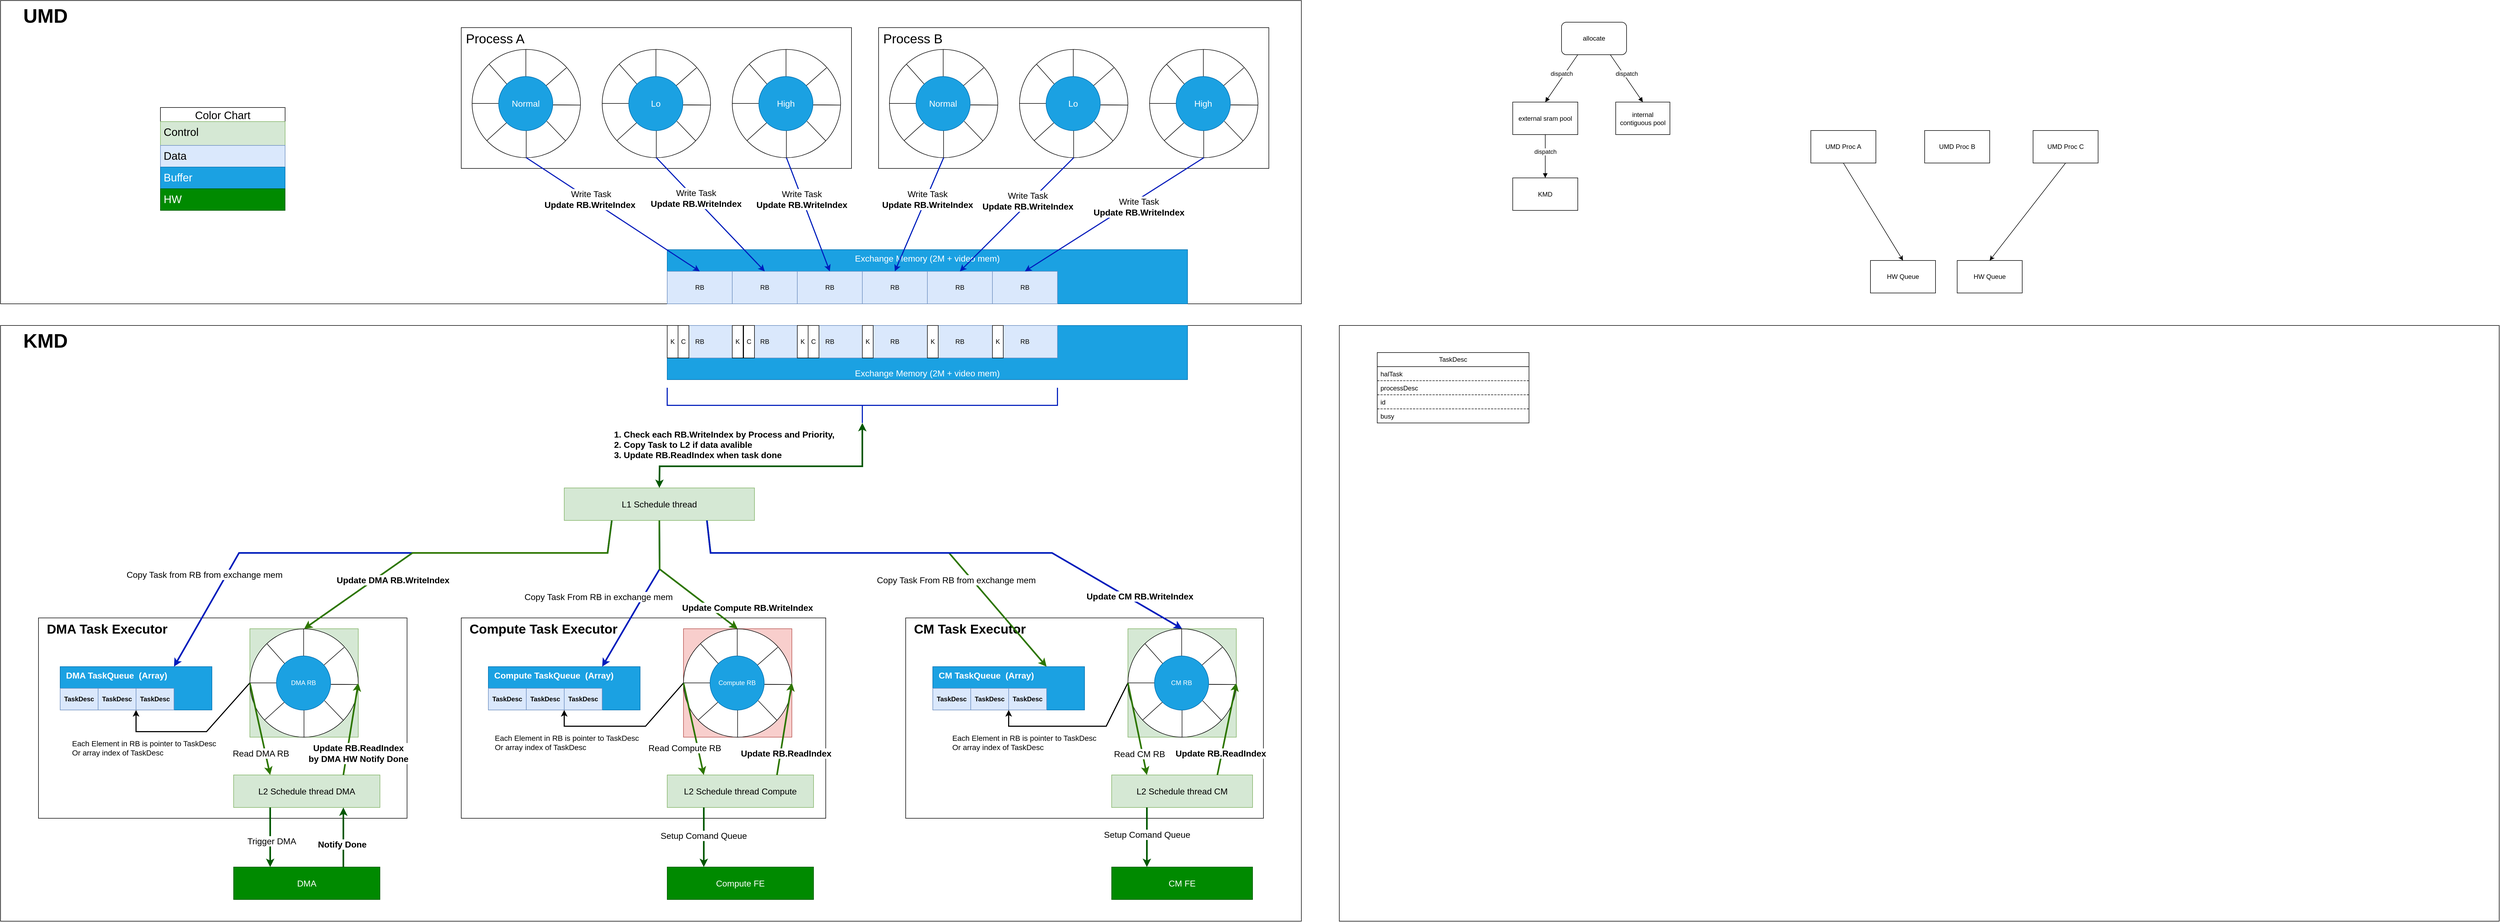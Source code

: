 <mxfile version="26.0.4">
  <diagram name="Page-1" id="4e89co7Y23rOc78ES6lf">
    <mxGraphModel dx="3904" dy="2464" grid="1" gridSize="10" guides="1" tooltips="1" connect="1" arrows="1" fold="1" page="1" pageScale="1" pageWidth="850" pageHeight="1100" math="0" shadow="0">
      <root>
        <mxCell id="0" />
        <mxCell id="1" parent="0" />
        <mxCell id="vYGV7ohcefoD3eTFVU3C-5" value="" style="rounded=0;whiteSpace=wrap;html=1;movable=0;resizable=0;rotatable=0;deletable=0;editable=0;locked=1;connectable=0;" vertex="1" parent="1">
          <mxGeometry x="1170" y="350" width="2140" height="1100" as="geometry" />
        </mxCell>
        <mxCell id="dJCaf431rHjRgtDPCAUo-66" value="&lt;font style=&quot;font-size: 36px;&quot;&gt;&lt;b&gt;&amp;nbsp; &amp;nbsp; KMD&lt;/b&gt;&lt;/font&gt;" style="rounded=0;whiteSpace=wrap;html=1;align=left;verticalAlign=top;movable=1;resizable=1;rotatable=1;deletable=1;editable=1;locked=0;connectable=1;" parent="1" vertex="1">
          <mxGeometry x="-1300" y="350" width="2400" height="1100" as="geometry" />
        </mxCell>
        <mxCell id="dJCaf431rHjRgtDPCAUo-205" value="&lt;font style=&quot;font-size: 24px;&quot;&gt;&lt;b&gt;&amp;nbsp; CM Task Executor&lt;/b&gt;&lt;/font&gt;" style="rounded=0;whiteSpace=wrap;html=1;verticalAlign=top;align=left;" parent="1" vertex="1">
          <mxGeometry x="370" y="890" width="660" height="370" as="geometry" />
        </mxCell>
        <mxCell id="dJCaf431rHjRgtDPCAUo-204" value="&lt;font style=&quot;font-size: 24px;&quot;&gt;&lt;b&gt;&amp;nbsp; Compute Task Executor&lt;/b&gt;&lt;/font&gt;" style="rounded=0;whiteSpace=wrap;html=1;verticalAlign=top;align=left;" parent="1" vertex="1">
          <mxGeometry x="-450" y="890" width="672.5" height="370" as="geometry" />
        </mxCell>
        <mxCell id="dJCaf431rHjRgtDPCAUo-203" value="&lt;font style=&quot;font-size: 24px;&quot;&gt;&lt;b&gt;&amp;nbsp; DMA Task Executor&lt;/b&gt;&lt;/font&gt;" style="rounded=0;whiteSpace=wrap;html=1;verticalAlign=top;align=left;" parent="1" vertex="1">
          <mxGeometry x="-1230" y="890" width="680" height="370" as="geometry" />
        </mxCell>
        <mxCell id="dJCaf431rHjRgtDPCAUo-98" value="&lt;b&gt;&lt;font style=&quot;font-size: 36px;&quot;&gt;&amp;nbsp; &amp;nbsp; UMD&lt;/font&gt;&lt;/b&gt;" style="rounded=0;whiteSpace=wrap;html=1;align=left;verticalAlign=top;" parent="1" vertex="1">
          <mxGeometry x="-1300" y="-250" width="2400" height="560" as="geometry" />
        </mxCell>
        <mxCell id="dJCaf431rHjRgtDPCAUo-97" value="&lt;font style=&quot;font-size: 16px;&quot;&gt;Exchange Memory (2M + video mem)&lt;/font&gt;" style="rounded=0;whiteSpace=wrap;html=1;verticalAlign=top;fillColor=#1ba1e2;strokeColor=#006EAF;fontColor=#ffffff;" parent="1" vertex="1">
          <mxGeometry x="-70" y="210" width="960" height="100" as="geometry" />
        </mxCell>
        <mxCell id="dJCaf431rHjRgtDPCAUo-99" value="" style="group" parent="1" vertex="1" connectable="0">
          <mxGeometry x="-450" y="-200" width="720" height="260" as="geometry" />
        </mxCell>
        <mxCell id="dJCaf431rHjRgtDPCAUo-71" value="&lt;font style=&quot;font-size: 24px;&quot;&gt;&amp;nbsp;Process A&lt;/font&gt;" style="rounded=0;whiteSpace=wrap;html=1;verticalAlign=top;align=left;" parent="dJCaf431rHjRgtDPCAUo-99" vertex="1">
          <mxGeometry width="720" height="260" as="geometry" />
        </mxCell>
        <mxCell id="dJCaf431rHjRgtDPCAUo-65" value="" style="group" parent="dJCaf431rHjRgtDPCAUo-99" vertex="1" connectable="0">
          <mxGeometry x="20" y="40.0" width="200" height="200.2" as="geometry" />
        </mxCell>
        <mxCell id="dJCaf431rHjRgtDPCAUo-62" value="" style="ellipse;whiteSpace=wrap;html=1;aspect=fixed;" parent="dJCaf431rHjRgtDPCAUo-65" vertex="1">
          <mxGeometry y="0.2" width="200" height="200" as="geometry" />
        </mxCell>
        <mxCell id="dJCaf431rHjRgtDPCAUo-35" value="" style="endArrow=none;html=1;rounded=0;exitX=0.496;exitY=0.251;exitDx=0;exitDy=0;exitPerimeter=0;entryX=0.496;entryY=-0.001;entryDx=0;entryDy=0;entryPerimeter=0;" parent="dJCaf431rHjRgtDPCAUo-65" edge="1">
          <mxGeometry width="50" height="50" relative="1" as="geometry">
            <mxPoint x="99.2" y="50.4" as="sourcePoint" />
            <mxPoint x="99.2" as="targetPoint" />
          </mxGeometry>
        </mxCell>
        <mxCell id="dJCaf431rHjRgtDPCAUo-36" value="" style="endArrow=none;html=1;rounded=0;exitX=0.75;exitY=0.512;exitDx=0;exitDy=0;exitPerimeter=0;entryX=0.997;entryY=0.514;entryDx=0;entryDy=0;entryPerimeter=0;" parent="dJCaf431rHjRgtDPCAUo-65" source="dJCaf431rHjRgtDPCAUo-62" edge="1">
          <mxGeometry width="50" height="50" relative="1" as="geometry">
            <mxPoint x="120" y="70.2" as="sourcePoint" />
            <mxPoint x="199.4" y="103" as="targetPoint" />
          </mxGeometry>
        </mxCell>
        <mxCell id="dJCaf431rHjRgtDPCAUo-37" value="" style="endArrow=none;html=1;rounded=0;exitX=0.75;exitY=0.512;exitDx=0;exitDy=0;exitPerimeter=0;entryX=0.997;entryY=0.514;entryDx=0;entryDy=0;entryPerimeter=0;" parent="dJCaf431rHjRgtDPCAUo-65" edge="1">
          <mxGeometry width="50" height="50" relative="1" as="geometry">
            <mxPoint y="100.06" as="sourcePoint" />
            <mxPoint x="50" y="100.06" as="targetPoint" />
          </mxGeometry>
        </mxCell>
        <mxCell id="dJCaf431rHjRgtDPCAUo-38" value="" style="endArrow=none;html=1;rounded=0;exitX=0.496;exitY=0.251;exitDx=0;exitDy=0;exitPerimeter=0;entryX=0.496;entryY=-0.001;entryDx=0;entryDy=0;entryPerimeter=0;" parent="dJCaf431rHjRgtDPCAUo-65" edge="1">
          <mxGeometry width="50" height="50" relative="1" as="geometry">
            <mxPoint x="99.86" y="200.2" as="sourcePoint" />
            <mxPoint x="99.86" y="150.2" as="targetPoint" />
          </mxGeometry>
        </mxCell>
        <mxCell id="dJCaf431rHjRgtDPCAUo-39" value="" style="endArrow=none;html=1;rounded=0;exitX=0.875;exitY=0.171;exitDx=0;exitDy=0;exitPerimeter=0;" parent="dJCaf431rHjRgtDPCAUo-65" source="dJCaf431rHjRgtDPCAUo-64" edge="1">
          <mxGeometry width="50" height="50" relative="1" as="geometry">
            <mxPoint x="137.4" y="66.4" as="sourcePoint" />
            <mxPoint x="174" y="34.2" as="targetPoint" />
          </mxGeometry>
        </mxCell>
        <mxCell id="dJCaf431rHjRgtDPCAUo-40" value="" style="endArrow=none;html=1;rounded=0;exitX=0.888;exitY=0.826;exitDx=0;exitDy=0;exitPerimeter=0;entryX=0.862;entryY=0.844;entryDx=0;entryDy=0;entryPerimeter=0;" parent="dJCaf431rHjRgtDPCAUo-65" source="dJCaf431rHjRgtDPCAUo-64" edge="1">
          <mxGeometry width="50" height="50" relative="1" as="geometry">
            <mxPoint x="138.2" y="133" as="sourcePoint" />
            <mxPoint x="172.4" y="169" as="targetPoint" />
          </mxGeometry>
        </mxCell>
        <mxCell id="dJCaf431rHjRgtDPCAUo-41" value="" style="endArrow=none;html=1;rounded=0;exitX=0.159;exitY=0.139;exitDx=0;exitDy=0;exitPerimeter=0;" parent="dJCaf431rHjRgtDPCAUo-65" edge="1">
          <mxGeometry width="50" height="50" relative="1" as="geometry">
            <mxPoint x="31.8" y="28" as="sourcePoint" />
            <mxPoint x="64" y="64.2" as="targetPoint" />
          </mxGeometry>
        </mxCell>
        <mxCell id="dJCaf431rHjRgtDPCAUo-42" value="" style="endArrow=none;html=1;rounded=0;exitX=0.136;exitY=0.842;exitDx=0;exitDy=0;exitPerimeter=0;entryX=0.317;entryY=0.678;entryDx=0;entryDy=0;entryPerimeter=0;" parent="dJCaf431rHjRgtDPCAUo-65" edge="1">
          <mxGeometry width="50" height="50" relative="1" as="geometry">
            <mxPoint x="27.2" y="168.6" as="sourcePoint" />
            <mxPoint x="63.4" y="135.8" as="targetPoint" />
          </mxGeometry>
        </mxCell>
        <mxCell id="dJCaf431rHjRgtDPCAUo-63" value="" style="endArrow=none;html=1;rounded=0;exitX=1;exitY=0.526;exitDx=0;exitDy=0;exitPerimeter=0;entryX=0.997;entryY=0.514;entryDx=0;entryDy=0;entryPerimeter=0;" parent="dJCaf431rHjRgtDPCAUo-65" source="dJCaf431rHjRgtDPCAUo-64" target="dJCaf431rHjRgtDPCAUo-62" edge="1">
          <mxGeometry width="50" height="50" relative="1" as="geometry">
            <mxPoint x="150" y="102.6" as="sourcePoint" />
            <mxPoint x="199" y="103.2" as="targetPoint" />
          </mxGeometry>
        </mxCell>
        <mxCell id="dJCaf431rHjRgtDPCAUo-64" value="&lt;font style=&quot;font-size: 16px;&quot;&gt;Normal&lt;/font&gt;" style="ellipse;whiteSpace=wrap;html=1;aspect=fixed;fillColor=#1ba1e2;fontColor=#ffffff;strokeColor=#006EAF;" parent="dJCaf431rHjRgtDPCAUo-65" vertex="1">
          <mxGeometry x="49" y="50.2" width="100" height="100" as="geometry" />
        </mxCell>
        <mxCell id="dJCaf431rHjRgtDPCAUo-72" value="" style="group" parent="dJCaf431rHjRgtDPCAUo-99" vertex="1" connectable="0">
          <mxGeometry x="260" y="40.0" width="200" height="200.2" as="geometry" />
        </mxCell>
        <mxCell id="dJCaf431rHjRgtDPCAUo-73" value="" style="ellipse;whiteSpace=wrap;html=1;aspect=fixed;" parent="dJCaf431rHjRgtDPCAUo-72" vertex="1">
          <mxGeometry y="0.2" width="200" height="200" as="geometry" />
        </mxCell>
        <mxCell id="dJCaf431rHjRgtDPCAUo-74" value="" style="endArrow=none;html=1;rounded=0;exitX=0.496;exitY=0.251;exitDx=0;exitDy=0;exitPerimeter=0;entryX=0.496;entryY=-0.001;entryDx=0;entryDy=0;entryPerimeter=0;" parent="dJCaf431rHjRgtDPCAUo-72" edge="1">
          <mxGeometry width="50" height="50" relative="1" as="geometry">
            <mxPoint x="99.2" y="50.4" as="sourcePoint" />
            <mxPoint x="99.2" as="targetPoint" />
          </mxGeometry>
        </mxCell>
        <mxCell id="dJCaf431rHjRgtDPCAUo-75" value="" style="endArrow=none;html=1;rounded=0;exitX=0.75;exitY=0.512;exitDx=0;exitDy=0;exitPerimeter=0;entryX=0.997;entryY=0.514;entryDx=0;entryDy=0;entryPerimeter=0;" parent="dJCaf431rHjRgtDPCAUo-72" source="dJCaf431rHjRgtDPCAUo-73" edge="1">
          <mxGeometry width="50" height="50" relative="1" as="geometry">
            <mxPoint x="120" y="70.2" as="sourcePoint" />
            <mxPoint x="199.4" y="103" as="targetPoint" />
          </mxGeometry>
        </mxCell>
        <mxCell id="dJCaf431rHjRgtDPCAUo-76" value="" style="endArrow=none;html=1;rounded=0;exitX=0.75;exitY=0.512;exitDx=0;exitDy=0;exitPerimeter=0;entryX=0.997;entryY=0.514;entryDx=0;entryDy=0;entryPerimeter=0;" parent="dJCaf431rHjRgtDPCAUo-72" edge="1">
          <mxGeometry width="50" height="50" relative="1" as="geometry">
            <mxPoint y="100.06" as="sourcePoint" />
            <mxPoint x="50" y="100.06" as="targetPoint" />
          </mxGeometry>
        </mxCell>
        <mxCell id="dJCaf431rHjRgtDPCAUo-77" value="" style="endArrow=none;html=1;rounded=0;exitX=0.496;exitY=0.251;exitDx=0;exitDy=0;exitPerimeter=0;entryX=0.496;entryY=-0.001;entryDx=0;entryDy=0;entryPerimeter=0;" parent="dJCaf431rHjRgtDPCAUo-72" edge="1">
          <mxGeometry width="50" height="50" relative="1" as="geometry">
            <mxPoint x="99.86" y="200.2" as="sourcePoint" />
            <mxPoint x="99.86" y="150.2" as="targetPoint" />
          </mxGeometry>
        </mxCell>
        <mxCell id="dJCaf431rHjRgtDPCAUo-78" value="" style="endArrow=none;html=1;rounded=0;exitX=0.875;exitY=0.171;exitDx=0;exitDy=0;exitPerimeter=0;" parent="dJCaf431rHjRgtDPCAUo-72" source="dJCaf431rHjRgtDPCAUo-83" edge="1">
          <mxGeometry width="50" height="50" relative="1" as="geometry">
            <mxPoint x="137.4" y="66.4" as="sourcePoint" />
            <mxPoint x="174" y="34.2" as="targetPoint" />
          </mxGeometry>
        </mxCell>
        <mxCell id="dJCaf431rHjRgtDPCAUo-79" value="" style="endArrow=none;html=1;rounded=0;exitX=0.888;exitY=0.826;exitDx=0;exitDy=0;exitPerimeter=0;entryX=0.862;entryY=0.844;entryDx=0;entryDy=0;entryPerimeter=0;" parent="dJCaf431rHjRgtDPCAUo-72" source="dJCaf431rHjRgtDPCAUo-83" edge="1">
          <mxGeometry width="50" height="50" relative="1" as="geometry">
            <mxPoint x="138.2" y="133" as="sourcePoint" />
            <mxPoint x="172.4" y="169" as="targetPoint" />
          </mxGeometry>
        </mxCell>
        <mxCell id="dJCaf431rHjRgtDPCAUo-80" value="" style="endArrow=none;html=1;rounded=0;exitX=0.159;exitY=0.139;exitDx=0;exitDy=0;exitPerimeter=0;" parent="dJCaf431rHjRgtDPCAUo-72" edge="1">
          <mxGeometry width="50" height="50" relative="1" as="geometry">
            <mxPoint x="31.8" y="28" as="sourcePoint" />
            <mxPoint x="64" y="64.2" as="targetPoint" />
          </mxGeometry>
        </mxCell>
        <mxCell id="dJCaf431rHjRgtDPCAUo-81" value="" style="endArrow=none;html=1;rounded=0;exitX=0.136;exitY=0.842;exitDx=0;exitDy=0;exitPerimeter=0;entryX=0.317;entryY=0.678;entryDx=0;entryDy=0;entryPerimeter=0;" parent="dJCaf431rHjRgtDPCAUo-72" edge="1">
          <mxGeometry width="50" height="50" relative="1" as="geometry">
            <mxPoint x="27.2" y="168.6" as="sourcePoint" />
            <mxPoint x="63.4" y="135.8" as="targetPoint" />
          </mxGeometry>
        </mxCell>
        <mxCell id="dJCaf431rHjRgtDPCAUo-82" value="" style="endArrow=none;html=1;rounded=0;exitX=1;exitY=0.526;exitDx=0;exitDy=0;exitPerimeter=0;entryX=0.997;entryY=0.514;entryDx=0;entryDy=0;entryPerimeter=0;" parent="dJCaf431rHjRgtDPCAUo-72" source="dJCaf431rHjRgtDPCAUo-83" target="dJCaf431rHjRgtDPCAUo-73" edge="1">
          <mxGeometry width="50" height="50" relative="1" as="geometry">
            <mxPoint x="150" y="102.6" as="sourcePoint" />
            <mxPoint x="199" y="103.2" as="targetPoint" />
          </mxGeometry>
        </mxCell>
        <mxCell id="dJCaf431rHjRgtDPCAUo-83" value="&lt;font style=&quot;font-size: 16px;&quot;&gt;Lo&lt;/font&gt;" style="ellipse;whiteSpace=wrap;html=1;aspect=fixed;fillColor=#1ba1e2;fontColor=#ffffff;strokeColor=#006EAF;" parent="dJCaf431rHjRgtDPCAUo-72" vertex="1">
          <mxGeometry x="49" y="50.2" width="100" height="100" as="geometry" />
        </mxCell>
        <mxCell id="dJCaf431rHjRgtDPCAUo-84" value="" style="group" parent="dJCaf431rHjRgtDPCAUo-99" vertex="1" connectable="0">
          <mxGeometry x="500" y="40.0" width="200" height="200.2" as="geometry" />
        </mxCell>
        <mxCell id="dJCaf431rHjRgtDPCAUo-85" value="" style="ellipse;whiteSpace=wrap;html=1;aspect=fixed;" parent="dJCaf431rHjRgtDPCAUo-84" vertex="1">
          <mxGeometry y="0.2" width="200" height="200" as="geometry" />
        </mxCell>
        <mxCell id="dJCaf431rHjRgtDPCAUo-86" value="" style="endArrow=none;html=1;rounded=0;exitX=0.496;exitY=0.251;exitDx=0;exitDy=0;exitPerimeter=0;entryX=0.496;entryY=-0.001;entryDx=0;entryDy=0;entryPerimeter=0;" parent="dJCaf431rHjRgtDPCAUo-84" edge="1">
          <mxGeometry width="50" height="50" relative="1" as="geometry">
            <mxPoint x="99.2" y="50.4" as="sourcePoint" />
            <mxPoint x="99.2" as="targetPoint" />
          </mxGeometry>
        </mxCell>
        <mxCell id="dJCaf431rHjRgtDPCAUo-87" value="" style="endArrow=none;html=1;rounded=0;exitX=0.75;exitY=0.512;exitDx=0;exitDy=0;exitPerimeter=0;entryX=0.997;entryY=0.514;entryDx=0;entryDy=0;entryPerimeter=0;" parent="dJCaf431rHjRgtDPCAUo-84" source="dJCaf431rHjRgtDPCAUo-85" edge="1">
          <mxGeometry width="50" height="50" relative="1" as="geometry">
            <mxPoint x="120" y="70.2" as="sourcePoint" />
            <mxPoint x="199.4" y="103" as="targetPoint" />
          </mxGeometry>
        </mxCell>
        <mxCell id="dJCaf431rHjRgtDPCAUo-88" value="" style="endArrow=none;html=1;rounded=0;exitX=0.75;exitY=0.512;exitDx=0;exitDy=0;exitPerimeter=0;entryX=0.997;entryY=0.514;entryDx=0;entryDy=0;entryPerimeter=0;" parent="dJCaf431rHjRgtDPCAUo-84" edge="1">
          <mxGeometry width="50" height="50" relative="1" as="geometry">
            <mxPoint y="100.06" as="sourcePoint" />
            <mxPoint x="50" y="100.06" as="targetPoint" />
          </mxGeometry>
        </mxCell>
        <mxCell id="dJCaf431rHjRgtDPCAUo-89" value="" style="endArrow=none;html=1;rounded=0;exitX=0.496;exitY=0.251;exitDx=0;exitDy=0;exitPerimeter=0;entryX=0.496;entryY=-0.001;entryDx=0;entryDy=0;entryPerimeter=0;" parent="dJCaf431rHjRgtDPCAUo-84" edge="1">
          <mxGeometry width="50" height="50" relative="1" as="geometry">
            <mxPoint x="99.86" y="200.2" as="sourcePoint" />
            <mxPoint x="99.86" y="150.2" as="targetPoint" />
          </mxGeometry>
        </mxCell>
        <mxCell id="dJCaf431rHjRgtDPCAUo-90" value="" style="endArrow=none;html=1;rounded=0;exitX=0.875;exitY=0.171;exitDx=0;exitDy=0;exitPerimeter=0;" parent="dJCaf431rHjRgtDPCAUo-84" source="dJCaf431rHjRgtDPCAUo-95" edge="1">
          <mxGeometry width="50" height="50" relative="1" as="geometry">
            <mxPoint x="137.4" y="66.4" as="sourcePoint" />
            <mxPoint x="174" y="34.2" as="targetPoint" />
          </mxGeometry>
        </mxCell>
        <mxCell id="dJCaf431rHjRgtDPCAUo-91" value="" style="endArrow=none;html=1;rounded=0;exitX=0.888;exitY=0.826;exitDx=0;exitDy=0;exitPerimeter=0;entryX=0.862;entryY=0.844;entryDx=0;entryDy=0;entryPerimeter=0;" parent="dJCaf431rHjRgtDPCAUo-84" source="dJCaf431rHjRgtDPCAUo-95" edge="1">
          <mxGeometry width="50" height="50" relative="1" as="geometry">
            <mxPoint x="138.2" y="133" as="sourcePoint" />
            <mxPoint x="172.4" y="169" as="targetPoint" />
          </mxGeometry>
        </mxCell>
        <mxCell id="dJCaf431rHjRgtDPCAUo-92" value="" style="endArrow=none;html=1;rounded=0;exitX=0.159;exitY=0.139;exitDx=0;exitDy=0;exitPerimeter=0;" parent="dJCaf431rHjRgtDPCAUo-84" edge="1">
          <mxGeometry width="50" height="50" relative="1" as="geometry">
            <mxPoint x="31.8" y="28" as="sourcePoint" />
            <mxPoint x="64" y="64.2" as="targetPoint" />
          </mxGeometry>
        </mxCell>
        <mxCell id="dJCaf431rHjRgtDPCAUo-93" value="" style="endArrow=none;html=1;rounded=0;exitX=0.136;exitY=0.842;exitDx=0;exitDy=0;exitPerimeter=0;entryX=0.317;entryY=0.678;entryDx=0;entryDy=0;entryPerimeter=0;" parent="dJCaf431rHjRgtDPCAUo-84" edge="1">
          <mxGeometry width="50" height="50" relative="1" as="geometry">
            <mxPoint x="27.2" y="168.6" as="sourcePoint" />
            <mxPoint x="63.4" y="135.8" as="targetPoint" />
          </mxGeometry>
        </mxCell>
        <mxCell id="dJCaf431rHjRgtDPCAUo-94" value="" style="endArrow=none;html=1;rounded=0;exitX=1;exitY=0.526;exitDx=0;exitDy=0;exitPerimeter=0;entryX=0.997;entryY=0.514;entryDx=0;entryDy=0;entryPerimeter=0;" parent="dJCaf431rHjRgtDPCAUo-84" source="dJCaf431rHjRgtDPCAUo-95" target="dJCaf431rHjRgtDPCAUo-85" edge="1">
          <mxGeometry width="50" height="50" relative="1" as="geometry">
            <mxPoint x="150" y="102.6" as="sourcePoint" />
            <mxPoint x="199" y="103.2" as="targetPoint" />
          </mxGeometry>
        </mxCell>
        <mxCell id="dJCaf431rHjRgtDPCAUo-95" value="&lt;font style=&quot;font-size: 16px;&quot;&gt;High&lt;/font&gt;" style="ellipse;whiteSpace=wrap;html=1;aspect=fixed;fillColor=#1ba1e2;fontColor=#ffffff;strokeColor=#006EAF;" parent="dJCaf431rHjRgtDPCAUo-84" vertex="1">
          <mxGeometry x="49" y="50.2" width="100" height="100" as="geometry" />
        </mxCell>
        <mxCell id="dJCaf431rHjRgtDPCAUo-100" value="" style="group" parent="1" vertex="1" connectable="0">
          <mxGeometry x="320" y="-200" width="720" height="260" as="geometry" />
        </mxCell>
        <mxCell id="dJCaf431rHjRgtDPCAUo-101" value="&lt;font style=&quot;font-size: 24px;&quot;&gt;&amp;nbsp;Process B&lt;/font&gt;" style="rounded=0;whiteSpace=wrap;html=1;verticalAlign=top;align=left;" parent="dJCaf431rHjRgtDPCAUo-100" vertex="1">
          <mxGeometry width="720" height="260" as="geometry" />
        </mxCell>
        <mxCell id="dJCaf431rHjRgtDPCAUo-102" value="" style="group" parent="dJCaf431rHjRgtDPCAUo-100" vertex="1" connectable="0">
          <mxGeometry x="20" y="40.0" width="200" height="200.2" as="geometry" />
        </mxCell>
        <mxCell id="dJCaf431rHjRgtDPCAUo-103" value="" style="ellipse;whiteSpace=wrap;html=1;aspect=fixed;" parent="dJCaf431rHjRgtDPCAUo-102" vertex="1">
          <mxGeometry y="0.2" width="200" height="200" as="geometry" />
        </mxCell>
        <mxCell id="dJCaf431rHjRgtDPCAUo-104" value="" style="endArrow=none;html=1;rounded=0;exitX=0.496;exitY=0.251;exitDx=0;exitDy=0;exitPerimeter=0;entryX=0.496;entryY=-0.001;entryDx=0;entryDy=0;entryPerimeter=0;" parent="dJCaf431rHjRgtDPCAUo-102" edge="1">
          <mxGeometry width="50" height="50" relative="1" as="geometry">
            <mxPoint x="99.2" y="50.4" as="sourcePoint" />
            <mxPoint x="99.2" as="targetPoint" />
          </mxGeometry>
        </mxCell>
        <mxCell id="dJCaf431rHjRgtDPCAUo-105" value="" style="endArrow=none;html=1;rounded=0;exitX=0.75;exitY=0.512;exitDx=0;exitDy=0;exitPerimeter=0;entryX=0.997;entryY=0.514;entryDx=0;entryDy=0;entryPerimeter=0;" parent="dJCaf431rHjRgtDPCAUo-102" source="dJCaf431rHjRgtDPCAUo-103" edge="1">
          <mxGeometry width="50" height="50" relative="1" as="geometry">
            <mxPoint x="120" y="70.2" as="sourcePoint" />
            <mxPoint x="199.4" y="103" as="targetPoint" />
          </mxGeometry>
        </mxCell>
        <mxCell id="dJCaf431rHjRgtDPCAUo-106" value="" style="endArrow=none;html=1;rounded=0;exitX=0.75;exitY=0.512;exitDx=0;exitDy=0;exitPerimeter=0;entryX=0.997;entryY=0.514;entryDx=0;entryDy=0;entryPerimeter=0;" parent="dJCaf431rHjRgtDPCAUo-102" edge="1">
          <mxGeometry width="50" height="50" relative="1" as="geometry">
            <mxPoint y="100.06" as="sourcePoint" />
            <mxPoint x="50" y="100.06" as="targetPoint" />
          </mxGeometry>
        </mxCell>
        <mxCell id="dJCaf431rHjRgtDPCAUo-107" value="" style="endArrow=none;html=1;rounded=0;exitX=0.496;exitY=0.251;exitDx=0;exitDy=0;exitPerimeter=0;entryX=0.496;entryY=-0.001;entryDx=0;entryDy=0;entryPerimeter=0;" parent="dJCaf431rHjRgtDPCAUo-102" edge="1">
          <mxGeometry width="50" height="50" relative="1" as="geometry">
            <mxPoint x="99.86" y="200.2" as="sourcePoint" />
            <mxPoint x="99.86" y="150.2" as="targetPoint" />
          </mxGeometry>
        </mxCell>
        <mxCell id="dJCaf431rHjRgtDPCAUo-108" value="" style="endArrow=none;html=1;rounded=0;exitX=0.875;exitY=0.171;exitDx=0;exitDy=0;exitPerimeter=0;" parent="dJCaf431rHjRgtDPCAUo-102" source="dJCaf431rHjRgtDPCAUo-113" edge="1">
          <mxGeometry width="50" height="50" relative="1" as="geometry">
            <mxPoint x="137.4" y="66.4" as="sourcePoint" />
            <mxPoint x="174" y="34.2" as="targetPoint" />
          </mxGeometry>
        </mxCell>
        <mxCell id="dJCaf431rHjRgtDPCAUo-109" value="" style="endArrow=none;html=1;rounded=0;exitX=0.888;exitY=0.826;exitDx=0;exitDy=0;exitPerimeter=0;entryX=0.862;entryY=0.844;entryDx=0;entryDy=0;entryPerimeter=0;" parent="dJCaf431rHjRgtDPCAUo-102" source="dJCaf431rHjRgtDPCAUo-113" edge="1">
          <mxGeometry width="50" height="50" relative="1" as="geometry">
            <mxPoint x="138.2" y="133" as="sourcePoint" />
            <mxPoint x="172.4" y="169" as="targetPoint" />
          </mxGeometry>
        </mxCell>
        <mxCell id="dJCaf431rHjRgtDPCAUo-110" value="" style="endArrow=none;html=1;rounded=0;exitX=0.159;exitY=0.139;exitDx=0;exitDy=0;exitPerimeter=0;" parent="dJCaf431rHjRgtDPCAUo-102" edge="1">
          <mxGeometry width="50" height="50" relative="1" as="geometry">
            <mxPoint x="31.8" y="28" as="sourcePoint" />
            <mxPoint x="64" y="64.2" as="targetPoint" />
          </mxGeometry>
        </mxCell>
        <mxCell id="dJCaf431rHjRgtDPCAUo-111" value="" style="endArrow=none;html=1;rounded=0;exitX=0.136;exitY=0.842;exitDx=0;exitDy=0;exitPerimeter=0;entryX=0.317;entryY=0.678;entryDx=0;entryDy=0;entryPerimeter=0;" parent="dJCaf431rHjRgtDPCAUo-102" edge="1">
          <mxGeometry width="50" height="50" relative="1" as="geometry">
            <mxPoint x="27.2" y="168.6" as="sourcePoint" />
            <mxPoint x="63.4" y="135.8" as="targetPoint" />
          </mxGeometry>
        </mxCell>
        <mxCell id="dJCaf431rHjRgtDPCAUo-112" value="" style="endArrow=none;html=1;rounded=0;exitX=1;exitY=0.526;exitDx=0;exitDy=0;exitPerimeter=0;entryX=0.997;entryY=0.514;entryDx=0;entryDy=0;entryPerimeter=0;" parent="dJCaf431rHjRgtDPCAUo-102" source="dJCaf431rHjRgtDPCAUo-113" target="dJCaf431rHjRgtDPCAUo-103" edge="1">
          <mxGeometry width="50" height="50" relative="1" as="geometry">
            <mxPoint x="150" y="102.6" as="sourcePoint" />
            <mxPoint x="199" y="103.2" as="targetPoint" />
          </mxGeometry>
        </mxCell>
        <mxCell id="dJCaf431rHjRgtDPCAUo-113" value="&lt;font style=&quot;font-size: 16px;&quot;&gt;Normal&lt;/font&gt;" style="ellipse;whiteSpace=wrap;html=1;aspect=fixed;fillColor=#1ba1e2;fontColor=#ffffff;strokeColor=#006EAF;" parent="dJCaf431rHjRgtDPCAUo-102" vertex="1">
          <mxGeometry x="49" y="50.2" width="100" height="100" as="geometry" />
        </mxCell>
        <mxCell id="dJCaf431rHjRgtDPCAUo-114" value="" style="group" parent="dJCaf431rHjRgtDPCAUo-100" vertex="1" connectable="0">
          <mxGeometry x="260" y="40.0" width="200" height="200.2" as="geometry" />
        </mxCell>
        <mxCell id="dJCaf431rHjRgtDPCAUo-115" value="" style="ellipse;whiteSpace=wrap;html=1;aspect=fixed;" parent="dJCaf431rHjRgtDPCAUo-114" vertex="1">
          <mxGeometry y="0.2" width="200" height="200" as="geometry" />
        </mxCell>
        <mxCell id="dJCaf431rHjRgtDPCAUo-116" value="" style="endArrow=none;html=1;rounded=0;exitX=0.496;exitY=0.251;exitDx=0;exitDy=0;exitPerimeter=0;entryX=0.496;entryY=-0.001;entryDx=0;entryDy=0;entryPerimeter=0;" parent="dJCaf431rHjRgtDPCAUo-114" edge="1">
          <mxGeometry width="50" height="50" relative="1" as="geometry">
            <mxPoint x="99.2" y="50.4" as="sourcePoint" />
            <mxPoint x="99.2" as="targetPoint" />
          </mxGeometry>
        </mxCell>
        <mxCell id="dJCaf431rHjRgtDPCAUo-117" value="" style="endArrow=none;html=1;rounded=0;exitX=0.75;exitY=0.512;exitDx=0;exitDy=0;exitPerimeter=0;entryX=0.997;entryY=0.514;entryDx=0;entryDy=0;entryPerimeter=0;" parent="dJCaf431rHjRgtDPCAUo-114" source="dJCaf431rHjRgtDPCAUo-115" edge="1">
          <mxGeometry width="50" height="50" relative="1" as="geometry">
            <mxPoint x="120" y="70.2" as="sourcePoint" />
            <mxPoint x="199.4" y="103" as="targetPoint" />
          </mxGeometry>
        </mxCell>
        <mxCell id="dJCaf431rHjRgtDPCAUo-118" value="" style="endArrow=none;html=1;rounded=0;exitX=0.75;exitY=0.512;exitDx=0;exitDy=0;exitPerimeter=0;entryX=0.997;entryY=0.514;entryDx=0;entryDy=0;entryPerimeter=0;" parent="dJCaf431rHjRgtDPCAUo-114" edge="1">
          <mxGeometry width="50" height="50" relative="1" as="geometry">
            <mxPoint y="100.06" as="sourcePoint" />
            <mxPoint x="50" y="100.06" as="targetPoint" />
          </mxGeometry>
        </mxCell>
        <mxCell id="dJCaf431rHjRgtDPCAUo-119" value="" style="endArrow=none;html=1;rounded=0;exitX=0.496;exitY=0.251;exitDx=0;exitDy=0;exitPerimeter=0;entryX=0.496;entryY=-0.001;entryDx=0;entryDy=0;entryPerimeter=0;" parent="dJCaf431rHjRgtDPCAUo-114" edge="1">
          <mxGeometry width="50" height="50" relative="1" as="geometry">
            <mxPoint x="99.86" y="200.2" as="sourcePoint" />
            <mxPoint x="99.86" y="150.2" as="targetPoint" />
          </mxGeometry>
        </mxCell>
        <mxCell id="dJCaf431rHjRgtDPCAUo-120" value="" style="endArrow=none;html=1;rounded=0;exitX=0.875;exitY=0.171;exitDx=0;exitDy=0;exitPerimeter=0;" parent="dJCaf431rHjRgtDPCAUo-114" source="dJCaf431rHjRgtDPCAUo-125" edge="1">
          <mxGeometry width="50" height="50" relative="1" as="geometry">
            <mxPoint x="137.4" y="66.4" as="sourcePoint" />
            <mxPoint x="174" y="34.2" as="targetPoint" />
          </mxGeometry>
        </mxCell>
        <mxCell id="dJCaf431rHjRgtDPCAUo-121" value="" style="endArrow=none;html=1;rounded=0;exitX=0.888;exitY=0.826;exitDx=0;exitDy=0;exitPerimeter=0;entryX=0.862;entryY=0.844;entryDx=0;entryDy=0;entryPerimeter=0;" parent="dJCaf431rHjRgtDPCAUo-114" source="dJCaf431rHjRgtDPCAUo-125" edge="1">
          <mxGeometry width="50" height="50" relative="1" as="geometry">
            <mxPoint x="138.2" y="133" as="sourcePoint" />
            <mxPoint x="172.4" y="169" as="targetPoint" />
          </mxGeometry>
        </mxCell>
        <mxCell id="dJCaf431rHjRgtDPCAUo-122" value="" style="endArrow=none;html=1;rounded=0;exitX=0.159;exitY=0.139;exitDx=0;exitDy=0;exitPerimeter=0;" parent="dJCaf431rHjRgtDPCAUo-114" edge="1">
          <mxGeometry width="50" height="50" relative="1" as="geometry">
            <mxPoint x="31.8" y="28" as="sourcePoint" />
            <mxPoint x="64" y="64.2" as="targetPoint" />
          </mxGeometry>
        </mxCell>
        <mxCell id="dJCaf431rHjRgtDPCAUo-123" value="" style="endArrow=none;html=1;rounded=0;exitX=0.136;exitY=0.842;exitDx=0;exitDy=0;exitPerimeter=0;entryX=0.317;entryY=0.678;entryDx=0;entryDy=0;entryPerimeter=0;" parent="dJCaf431rHjRgtDPCAUo-114" edge="1">
          <mxGeometry width="50" height="50" relative="1" as="geometry">
            <mxPoint x="27.2" y="168.6" as="sourcePoint" />
            <mxPoint x="63.4" y="135.8" as="targetPoint" />
          </mxGeometry>
        </mxCell>
        <mxCell id="dJCaf431rHjRgtDPCAUo-124" value="" style="endArrow=none;html=1;rounded=0;exitX=1;exitY=0.526;exitDx=0;exitDy=0;exitPerimeter=0;entryX=0.997;entryY=0.514;entryDx=0;entryDy=0;entryPerimeter=0;" parent="dJCaf431rHjRgtDPCAUo-114" source="dJCaf431rHjRgtDPCAUo-125" target="dJCaf431rHjRgtDPCAUo-115" edge="1">
          <mxGeometry width="50" height="50" relative="1" as="geometry">
            <mxPoint x="150" y="102.6" as="sourcePoint" />
            <mxPoint x="199" y="103.2" as="targetPoint" />
          </mxGeometry>
        </mxCell>
        <mxCell id="dJCaf431rHjRgtDPCAUo-125" value="&lt;font style=&quot;font-size: 16px;&quot;&gt;Lo&lt;/font&gt;" style="ellipse;whiteSpace=wrap;html=1;aspect=fixed;fillColor=#1ba1e2;fontColor=#ffffff;strokeColor=#006EAF;" parent="dJCaf431rHjRgtDPCAUo-114" vertex="1">
          <mxGeometry x="49" y="50.2" width="100" height="100" as="geometry" />
        </mxCell>
        <mxCell id="dJCaf431rHjRgtDPCAUo-126" value="" style="group" parent="dJCaf431rHjRgtDPCAUo-100" vertex="1" connectable="0">
          <mxGeometry x="500" y="40.0" width="200" height="200.2" as="geometry" />
        </mxCell>
        <mxCell id="dJCaf431rHjRgtDPCAUo-127" value="" style="ellipse;whiteSpace=wrap;html=1;aspect=fixed;" parent="dJCaf431rHjRgtDPCAUo-126" vertex="1">
          <mxGeometry y="0.2" width="200" height="200" as="geometry" />
        </mxCell>
        <mxCell id="dJCaf431rHjRgtDPCAUo-128" value="" style="endArrow=none;html=1;rounded=0;exitX=0.496;exitY=0.251;exitDx=0;exitDy=0;exitPerimeter=0;entryX=0.496;entryY=-0.001;entryDx=0;entryDy=0;entryPerimeter=0;" parent="dJCaf431rHjRgtDPCAUo-126" edge="1">
          <mxGeometry width="50" height="50" relative="1" as="geometry">
            <mxPoint x="99.2" y="50.4" as="sourcePoint" />
            <mxPoint x="99.2" as="targetPoint" />
          </mxGeometry>
        </mxCell>
        <mxCell id="dJCaf431rHjRgtDPCAUo-129" value="" style="endArrow=none;html=1;rounded=0;exitX=0.75;exitY=0.512;exitDx=0;exitDy=0;exitPerimeter=0;entryX=0.997;entryY=0.514;entryDx=0;entryDy=0;entryPerimeter=0;" parent="dJCaf431rHjRgtDPCAUo-126" source="dJCaf431rHjRgtDPCAUo-127" edge="1">
          <mxGeometry width="50" height="50" relative="1" as="geometry">
            <mxPoint x="120" y="70.2" as="sourcePoint" />
            <mxPoint x="199.4" y="103" as="targetPoint" />
          </mxGeometry>
        </mxCell>
        <mxCell id="dJCaf431rHjRgtDPCAUo-130" value="" style="endArrow=none;html=1;rounded=0;exitX=0.75;exitY=0.512;exitDx=0;exitDy=0;exitPerimeter=0;entryX=0.997;entryY=0.514;entryDx=0;entryDy=0;entryPerimeter=0;" parent="dJCaf431rHjRgtDPCAUo-126" edge="1">
          <mxGeometry width="50" height="50" relative="1" as="geometry">
            <mxPoint y="100.06" as="sourcePoint" />
            <mxPoint x="50" y="100.06" as="targetPoint" />
          </mxGeometry>
        </mxCell>
        <mxCell id="dJCaf431rHjRgtDPCAUo-131" value="" style="endArrow=none;html=1;rounded=0;exitX=0.496;exitY=0.251;exitDx=0;exitDy=0;exitPerimeter=0;entryX=0.496;entryY=-0.001;entryDx=0;entryDy=0;entryPerimeter=0;" parent="dJCaf431rHjRgtDPCAUo-126" edge="1">
          <mxGeometry width="50" height="50" relative="1" as="geometry">
            <mxPoint x="99.86" y="200.2" as="sourcePoint" />
            <mxPoint x="99.86" y="150.2" as="targetPoint" />
          </mxGeometry>
        </mxCell>
        <mxCell id="dJCaf431rHjRgtDPCAUo-132" value="" style="endArrow=none;html=1;rounded=0;exitX=0.875;exitY=0.171;exitDx=0;exitDy=0;exitPerimeter=0;" parent="dJCaf431rHjRgtDPCAUo-126" source="dJCaf431rHjRgtDPCAUo-137" edge="1">
          <mxGeometry width="50" height="50" relative="1" as="geometry">
            <mxPoint x="137.4" y="66.4" as="sourcePoint" />
            <mxPoint x="174" y="34.2" as="targetPoint" />
          </mxGeometry>
        </mxCell>
        <mxCell id="dJCaf431rHjRgtDPCAUo-133" value="" style="endArrow=none;html=1;rounded=0;exitX=0.888;exitY=0.826;exitDx=0;exitDy=0;exitPerimeter=0;entryX=0.862;entryY=0.844;entryDx=0;entryDy=0;entryPerimeter=0;" parent="dJCaf431rHjRgtDPCAUo-126" source="dJCaf431rHjRgtDPCAUo-137" edge="1">
          <mxGeometry width="50" height="50" relative="1" as="geometry">
            <mxPoint x="138.2" y="133" as="sourcePoint" />
            <mxPoint x="172.4" y="169" as="targetPoint" />
          </mxGeometry>
        </mxCell>
        <mxCell id="dJCaf431rHjRgtDPCAUo-134" value="" style="endArrow=none;html=1;rounded=0;exitX=0.159;exitY=0.139;exitDx=0;exitDy=0;exitPerimeter=0;" parent="dJCaf431rHjRgtDPCAUo-126" edge="1">
          <mxGeometry width="50" height="50" relative="1" as="geometry">
            <mxPoint x="31.8" y="28" as="sourcePoint" />
            <mxPoint x="64" y="64.2" as="targetPoint" />
          </mxGeometry>
        </mxCell>
        <mxCell id="dJCaf431rHjRgtDPCAUo-135" value="" style="endArrow=none;html=1;rounded=0;exitX=0.136;exitY=0.842;exitDx=0;exitDy=0;exitPerimeter=0;entryX=0.317;entryY=0.678;entryDx=0;entryDy=0;entryPerimeter=0;" parent="dJCaf431rHjRgtDPCAUo-126" edge="1">
          <mxGeometry width="50" height="50" relative="1" as="geometry">
            <mxPoint x="27.2" y="168.6" as="sourcePoint" />
            <mxPoint x="63.4" y="135.8" as="targetPoint" />
          </mxGeometry>
        </mxCell>
        <mxCell id="dJCaf431rHjRgtDPCAUo-136" value="" style="endArrow=none;html=1;rounded=0;exitX=1;exitY=0.526;exitDx=0;exitDy=0;exitPerimeter=0;entryX=0.997;entryY=0.514;entryDx=0;entryDy=0;entryPerimeter=0;" parent="dJCaf431rHjRgtDPCAUo-126" source="dJCaf431rHjRgtDPCAUo-137" target="dJCaf431rHjRgtDPCAUo-127" edge="1">
          <mxGeometry width="50" height="50" relative="1" as="geometry">
            <mxPoint x="150" y="102.6" as="sourcePoint" />
            <mxPoint x="199" y="103.2" as="targetPoint" />
          </mxGeometry>
        </mxCell>
        <mxCell id="dJCaf431rHjRgtDPCAUo-137" value="&lt;font style=&quot;font-size: 16px;&quot;&gt;High&lt;/font&gt;" style="ellipse;whiteSpace=wrap;html=1;aspect=fixed;fillColor=#1ba1e2;fontColor=#ffffff;strokeColor=#006EAF;" parent="dJCaf431rHjRgtDPCAUo-126" vertex="1">
          <mxGeometry x="49" y="50.2" width="100" height="100" as="geometry" />
        </mxCell>
        <mxCell id="dJCaf431rHjRgtDPCAUo-138" value="RB" style="rounded=0;whiteSpace=wrap;html=1;fillColor=#dae8fc;strokeColor=#6c8ebf;" parent="1" vertex="1">
          <mxGeometry x="-70" y="250" width="120" height="60" as="geometry" />
        </mxCell>
        <mxCell id="dJCaf431rHjRgtDPCAUo-139" value="RB" style="rounded=0;whiteSpace=wrap;html=1;fillColor=#dae8fc;strokeColor=#6c8ebf;" parent="1" vertex="1">
          <mxGeometry x="50" y="250" width="120" height="60" as="geometry" />
        </mxCell>
        <mxCell id="dJCaf431rHjRgtDPCAUo-140" value="RB" style="rounded=0;whiteSpace=wrap;html=1;fillColor=#dae8fc;strokeColor=#6c8ebf;" parent="1" vertex="1">
          <mxGeometry x="170" y="250" width="120" height="60" as="geometry" />
        </mxCell>
        <mxCell id="dJCaf431rHjRgtDPCAUo-141" value="RB" style="rounded=0;whiteSpace=wrap;html=1;fillColor=#dae8fc;strokeColor=#6c8ebf;" parent="1" vertex="1">
          <mxGeometry x="290" y="250" width="120" height="60" as="geometry" />
        </mxCell>
        <mxCell id="dJCaf431rHjRgtDPCAUo-142" value="RB" style="rounded=0;whiteSpace=wrap;html=1;fillColor=#dae8fc;strokeColor=#6c8ebf;" parent="1" vertex="1">
          <mxGeometry x="410" y="250" width="120" height="60" as="geometry" />
        </mxCell>
        <mxCell id="dJCaf431rHjRgtDPCAUo-143" value="RB" style="rounded=0;whiteSpace=wrap;html=1;fillColor=#dae8fc;strokeColor=#6c8ebf;" parent="1" vertex="1">
          <mxGeometry x="530" y="250" width="120" height="60" as="geometry" />
        </mxCell>
        <mxCell id="dJCaf431rHjRgtDPCAUo-144" value="" style="endArrow=classic;html=1;rounded=0;exitX=0.5;exitY=1;exitDx=0;exitDy=0;entryX=0.5;entryY=0;entryDx=0;entryDy=0;fillColor=#0050ef;strokeColor=#001DBC;strokeWidth=2;" parent="1" source="dJCaf431rHjRgtDPCAUo-62" target="dJCaf431rHjRgtDPCAUo-138" edge="1">
          <mxGeometry width="50" height="50" relative="1" as="geometry">
            <mxPoint x="-630" y="210" as="sourcePoint" />
            <mxPoint x="-580" y="160" as="targetPoint" />
          </mxGeometry>
        </mxCell>
        <mxCell id="dJCaf431rHjRgtDPCAUo-183" value="&lt;font style=&quot;font-size: 16px;&quot;&gt;&amp;nbsp;Write Task&lt;br&gt;&lt;b&gt;Update RB.WriteIndex&lt;/b&gt;&lt;/font&gt;" style="edgeLabel;html=1;align=center;verticalAlign=middle;resizable=0;points=[];" parent="dJCaf431rHjRgtDPCAUo-144" vertex="1" connectable="0">
          <mxGeometry x="-0.272" relative="1" as="geometry">
            <mxPoint as="offset" />
          </mxGeometry>
        </mxCell>
        <mxCell id="dJCaf431rHjRgtDPCAUo-145" value="" style="endArrow=classic;html=1;rounded=0;entryX=0.5;entryY=0;entryDx=0;entryDy=0;exitX=0.5;exitY=1;exitDx=0;exitDy=0;fillColor=#0050ef;strokeColor=#001DBC;strokeWidth=2;" parent="1" source="dJCaf431rHjRgtDPCAUo-73" target="dJCaf431rHjRgtDPCAUo-139" edge="1">
          <mxGeometry width="50" height="50" relative="1" as="geometry">
            <mxPoint x="-320" y="50" as="sourcePoint" />
            <mxPoint x="-390" y="210" as="targetPoint" />
          </mxGeometry>
        </mxCell>
        <mxCell id="dJCaf431rHjRgtDPCAUo-184" value="&lt;span style=&quot;font-size: 16px;&quot;&gt;Write Task&lt;/span&gt;&lt;br style=&quot;font-size: 16px;&quot;&gt;&lt;span style=&quot;font-size: 16px;&quot;&gt;&lt;b&gt;Update RB.WriteIndex&lt;/b&gt;&lt;/span&gt;" style="edgeLabel;html=1;align=center;verticalAlign=middle;resizable=0;points=[];" parent="dJCaf431rHjRgtDPCAUo-145" vertex="1" connectable="0">
          <mxGeometry x="-0.288" y="2" relative="1" as="geometry">
            <mxPoint y="1" as="offset" />
          </mxGeometry>
        </mxCell>
        <mxCell id="dJCaf431rHjRgtDPCAUo-146" value="" style="endArrow=classic;html=1;rounded=0;entryX=0.5;entryY=0;entryDx=0;entryDy=0;exitX=0.5;exitY=1;exitDx=0;exitDy=0;fillColor=#0050ef;strokeColor=#001DBC;strokeWidth=2;" parent="1" source="dJCaf431rHjRgtDPCAUo-85" target="dJCaf431rHjRgtDPCAUo-140" edge="1">
          <mxGeometry width="50" height="50" relative="1" as="geometry">
            <mxPoint x="-80" y="50" as="sourcePoint" />
            <mxPoint x="-270" y="210" as="targetPoint" />
          </mxGeometry>
        </mxCell>
        <mxCell id="dJCaf431rHjRgtDPCAUo-185" value="&lt;span style=&quot;font-size: 16px;&quot;&gt;Write Task&lt;/span&gt;&lt;br style=&quot;font-size: 16px;&quot;&gt;&lt;span style=&quot;font-size: 16px;&quot;&gt;&lt;b&gt;Update RB.WriteIndex&lt;/b&gt;&lt;/span&gt;" style="edgeLabel;html=1;align=center;verticalAlign=middle;resizable=0;points=[];" parent="dJCaf431rHjRgtDPCAUo-146" vertex="1" connectable="0">
          <mxGeometry x="-0.276" y="-1" relative="1" as="geometry">
            <mxPoint as="offset" />
          </mxGeometry>
        </mxCell>
        <mxCell id="dJCaf431rHjRgtDPCAUo-147" value="" style="endArrow=classic;html=1;rounded=0;entryX=0.5;entryY=0;entryDx=0;entryDy=0;exitX=0.5;exitY=1;exitDx=0;exitDy=0;fillColor=#0050ef;strokeColor=#001DBC;strokeWidth=2;" parent="1" source="dJCaf431rHjRgtDPCAUo-103" target="dJCaf431rHjRgtDPCAUo-141" edge="1">
          <mxGeometry width="50" height="50" relative="1" as="geometry">
            <mxPoint x="160" y="50" as="sourcePoint" />
            <mxPoint x="240" y="230" as="targetPoint" />
          </mxGeometry>
        </mxCell>
        <mxCell id="dJCaf431rHjRgtDPCAUo-186" value="&lt;span style=&quot;font-size: 16px;&quot;&gt;Write Task&lt;/span&gt;&lt;br style=&quot;font-size: 16px;&quot;&gt;&lt;span style=&quot;font-size: 16px;&quot;&gt;&lt;b&gt;Update RB.WriteIndex&lt;/b&gt;&lt;/span&gt;" style="edgeLabel;html=1;align=center;verticalAlign=middle;resizable=0;points=[];" parent="dJCaf431rHjRgtDPCAUo-147" vertex="1" connectable="0">
          <mxGeometry x="-0.224" y="1" relative="1" as="geometry">
            <mxPoint x="4" y="-5" as="offset" />
          </mxGeometry>
        </mxCell>
        <mxCell id="dJCaf431rHjRgtDPCAUo-148" value="" style="endArrow=classic;html=1;rounded=0;entryX=0.5;entryY=0;entryDx=0;entryDy=0;exitX=0.5;exitY=1;exitDx=0;exitDy=0;fillColor=#0050ef;strokeColor=#001DBC;strokeWidth=2;" parent="1" source="dJCaf431rHjRgtDPCAUo-115" target="dJCaf431rHjRgtDPCAUo-142" edge="1">
          <mxGeometry width="50" height="50" relative="1" as="geometry">
            <mxPoint x="450" y="50" as="sourcePoint" />
            <mxPoint x="360" y="230" as="targetPoint" />
          </mxGeometry>
        </mxCell>
        <mxCell id="dJCaf431rHjRgtDPCAUo-187" value="&lt;span style=&quot;font-size: 16px;&quot;&gt;Write Task&lt;/span&gt;&lt;br style=&quot;font-size: 16px;&quot;&gt;&lt;span style=&quot;font-size: 16px;&quot;&gt;&lt;b&gt;Update RB.WriteIndex&lt;/b&gt;&lt;/span&gt;" style="edgeLabel;html=1;align=center;verticalAlign=middle;resizable=0;points=[];" parent="dJCaf431rHjRgtDPCAUo-148" vertex="1" connectable="0">
          <mxGeometry x="-0.159" y="2" relative="1" as="geometry">
            <mxPoint x="2" y="-10" as="offset" />
          </mxGeometry>
        </mxCell>
        <mxCell id="dJCaf431rHjRgtDPCAUo-149" value="" style="endArrow=classic;html=1;rounded=0;entryX=0.5;entryY=0;entryDx=0;entryDy=0;exitX=0.5;exitY=1;exitDx=0;exitDy=0;fillColor=#0050ef;strokeColor=#001DBC;strokeWidth=2;" parent="1" source="dJCaf431rHjRgtDPCAUo-127" target="dJCaf431rHjRgtDPCAUo-143" edge="1">
          <mxGeometry width="50" height="50" relative="1" as="geometry">
            <mxPoint x="690" y="50" as="sourcePoint" />
            <mxPoint x="480" y="230" as="targetPoint" />
          </mxGeometry>
        </mxCell>
        <mxCell id="dJCaf431rHjRgtDPCAUo-188" value="&lt;span style=&quot;font-size: 16px;&quot;&gt;Write Task&lt;/span&gt;&lt;br style=&quot;font-size: 16px;&quot;&gt;&lt;span style=&quot;font-size: 16px;&quot;&gt;&lt;b&gt;Update RB.WriteIndex&lt;/b&gt;&lt;/span&gt;" style="edgeLabel;html=1;align=center;verticalAlign=middle;resizable=0;points=[];" parent="dJCaf431rHjRgtDPCAUo-149" vertex="1" connectable="0">
          <mxGeometry x="0.018" y="-2" relative="1" as="geometry">
            <mxPoint x="49" y="-15" as="offset" />
          </mxGeometry>
        </mxCell>
        <mxCell id="dJCaf431rHjRgtDPCAUo-151" value="&lt;span style=&quot;font-size: 16px;&quot;&gt;Exchange Memory&amp;nbsp;&lt;/span&gt;&lt;span style=&quot;font-size: 16px;&quot;&gt;(2M + video mem)&lt;/span&gt;" style="rounded=0;whiteSpace=wrap;html=1;verticalAlign=bottom;fillColor=#1ba1e2;strokeColor=#006EAF;fontColor=#ffffff;" parent="1" vertex="1">
          <mxGeometry x="-70" y="350" width="960" height="100" as="geometry" />
        </mxCell>
        <mxCell id="dJCaf431rHjRgtDPCAUo-154" value="RB" style="rounded=0;whiteSpace=wrap;html=1;fillColor=#dae8fc;strokeColor=#6c8ebf;" parent="1" vertex="1">
          <mxGeometry x="-70" y="350" width="120" height="60" as="geometry" />
        </mxCell>
        <mxCell id="dJCaf431rHjRgtDPCAUo-155" value="RB" style="rounded=0;whiteSpace=wrap;html=1;fillColor=#dae8fc;strokeColor=#6c8ebf;" parent="1" vertex="1">
          <mxGeometry x="50" y="350" width="120" height="60" as="geometry" />
        </mxCell>
        <mxCell id="dJCaf431rHjRgtDPCAUo-156" value="RB" style="rounded=0;whiteSpace=wrap;html=1;fillColor=#dae8fc;strokeColor=#6c8ebf;" parent="1" vertex="1">
          <mxGeometry x="170" y="350" width="120" height="60" as="geometry" />
        </mxCell>
        <mxCell id="dJCaf431rHjRgtDPCAUo-157" value="RB" style="rounded=0;whiteSpace=wrap;html=1;fillColor=#dae8fc;strokeColor=#6c8ebf;" parent="1" vertex="1">
          <mxGeometry x="290" y="350" width="120" height="60" as="geometry" />
        </mxCell>
        <mxCell id="dJCaf431rHjRgtDPCAUo-158" value="RB" style="rounded=0;whiteSpace=wrap;html=1;fillColor=#dae8fc;strokeColor=#6c8ebf;" parent="1" vertex="1">
          <mxGeometry x="410" y="350" width="120" height="60" as="geometry" />
        </mxCell>
        <mxCell id="dJCaf431rHjRgtDPCAUo-159" value="RB" style="rounded=0;whiteSpace=wrap;html=1;fillColor=#dae8fc;strokeColor=#6c8ebf;" parent="1" vertex="1">
          <mxGeometry x="530" y="350" width="120" height="60" as="geometry" />
        </mxCell>
        <mxCell id="dJCaf431rHjRgtDPCAUo-175" value="&lt;font style=&quot;font-size: 16px;&quot;&gt;L1 Schedule thread&lt;/font&gt;" style="rounded=0;whiteSpace=wrap;html=1;fillColor=#d5e8d4;strokeColor=#82b366;" parent="1" vertex="1">
          <mxGeometry x="-260" y="650" width="351" height="60" as="geometry" />
        </mxCell>
        <mxCell id="dJCaf431rHjRgtDPCAUo-176" value="&lt;font style=&quot;font-size: 16px;&quot;&gt;L2 Schedule thread DMA&lt;/font&gt;" style="rounded=0;whiteSpace=wrap;html=1;fillColor=#d5e8d4;strokeColor=#82b366;" parent="1" vertex="1">
          <mxGeometry x="-870" y="1180" width="270" height="60" as="geometry" />
        </mxCell>
        <mxCell id="dJCaf431rHjRgtDPCAUo-177" value="&lt;font style=&quot;font-size: 16px;&quot;&gt;L2 Schedule thread Compute&lt;/font&gt;" style="rounded=0;whiteSpace=wrap;html=1;fillColor=#d5e8d4;strokeColor=#82b366;" parent="1" vertex="1">
          <mxGeometry x="-70" y="1180" width="270" height="60" as="geometry" />
        </mxCell>
        <mxCell id="dJCaf431rHjRgtDPCAUo-178" value="&lt;font style=&quot;font-size: 16px;&quot;&gt;L2 Schedule thread CM&lt;/font&gt;" style="rounded=0;whiteSpace=wrap;html=1;fillColor=#d5e8d4;strokeColor=#82b366;" parent="1" vertex="1">
          <mxGeometry x="750" y="1180" width="260" height="60" as="geometry" />
        </mxCell>
        <mxCell id="dJCaf431rHjRgtDPCAUo-193" value="" style="strokeWidth=2;html=1;shape=mxgraph.flowchart.annotation_2;align=left;labelPosition=right;pointerEvents=1;rotation=-90;fillColor=#0050ef;fontColor=#ffffff;strokeColor=#001DBC;" parent="1" vertex="1">
          <mxGeometry x="257.5" y="137.5" width="65" height="720" as="geometry" />
        </mxCell>
        <mxCell id="dJCaf431rHjRgtDPCAUo-195" value="" style="endArrow=classic;html=1;rounded=0;exitX=0.5;exitY=0;exitDx=0;exitDy=0;entryX=0;entryY=0.5;entryDx=0;entryDy=0;entryPerimeter=0;strokeWidth=3;fillColor=#008a00;strokeColor=#005700;startArrow=classic;startFill=1;" parent="1" source="dJCaf431rHjRgtDPCAUo-175" target="dJCaf431rHjRgtDPCAUo-193" edge="1">
          <mxGeometry width="50" height="50" relative="1" as="geometry">
            <mxPoint x="150" y="640" as="sourcePoint" />
            <mxPoint x="320" y="650" as="targetPoint" />
            <Array as="points">
              <mxPoint x="-84" y="610" />
              <mxPoint x="290" y="610" />
            </Array>
          </mxGeometry>
        </mxCell>
        <mxCell id="dJCaf431rHjRgtDPCAUo-263" value="&lt;b&gt;&lt;font style=&quot;font-size: 16px;&quot;&gt;1. Check each RB.WriteIndex by Process and Priority,&lt;br&gt;2. Copy Task to L2 if data avalible&lt;br&gt;&lt;/font&gt;&lt;/b&gt;&lt;div&gt;&lt;b&gt;&lt;font style=&quot;font-size: 16px;&quot;&gt;3. Update RB.ReadIndex when task done&lt;/font&gt;&lt;/b&gt;&lt;/div&gt;" style="edgeLabel;html=1;align=left;verticalAlign=middle;resizable=0;points=[];" parent="dJCaf431rHjRgtDPCAUo-195" vertex="1" connectable="0">
          <mxGeometry x="0.336" y="2" relative="1" as="geometry">
            <mxPoint x="-376" y="-38" as="offset" />
          </mxGeometry>
        </mxCell>
        <mxCell id="dJCaf431rHjRgtDPCAUo-196" value="" style="endArrow=classic;html=1;rounded=0;exitX=0.25;exitY=1;exitDx=0;exitDy=0;entryX=0.75;entryY=0;entryDx=0;entryDy=0;strokeWidth=3;fillColor=#0050ef;strokeColor=#001DBC;" parent="1" source="dJCaf431rHjRgtDPCAUo-175" target="dJCaf431rHjRgtDPCAUo-244" edge="1">
          <mxGeometry width="50" height="50" relative="1" as="geometry">
            <mxPoint x="-480" y="810" as="sourcePoint" />
            <mxPoint x="-430" y="760" as="targetPoint" />
            <Array as="points">
              <mxPoint x="-180" y="770" />
              <mxPoint x="-860" y="770" />
            </Array>
          </mxGeometry>
        </mxCell>
        <mxCell id="dJCaf431rHjRgtDPCAUo-199" value="&lt;font style=&quot;font-size: 16px;&quot;&gt;&amp;nbsp;Copy Task from RB from exchange mem&amp;nbsp;&lt;/font&gt;" style="edgeLabel;html=1;align=center;verticalAlign=middle;resizable=0;points=[];" parent="dJCaf431rHjRgtDPCAUo-196" vertex="1" connectable="0">
          <mxGeometry x="0.047" relative="1" as="geometry">
            <mxPoint x="-290" y="40" as="offset" />
          </mxGeometry>
        </mxCell>
        <mxCell id="dJCaf431rHjRgtDPCAUo-197" value="" style="endArrow=classic;html=1;rounded=0;exitX=0.5;exitY=1;exitDx=0;exitDy=0;entryX=0.75;entryY=0;entryDx=0;entryDy=0;strokeWidth=3;fillColor=#0050ef;strokeColor=#001DBC;" parent="1" source="dJCaf431rHjRgtDPCAUo-175" target="dJCaf431rHjRgtDPCAUo-266" edge="1">
          <mxGeometry width="50" height="50" relative="1" as="geometry">
            <mxPoint x="-162" y="720" as="sourcePoint" />
            <mxPoint x="-630" y="910" as="targetPoint" />
            <Array as="points">
              <mxPoint x="-84" y="800" />
              <mxPoint x="-120" y="860" />
            </Array>
          </mxGeometry>
        </mxCell>
        <mxCell id="dJCaf431rHjRgtDPCAUo-200" value="&lt;span style=&quot;font-size: 16px;&quot;&gt;&amp;nbsp;Copy Task From RB in exchange mem&amp;nbsp;&lt;/span&gt;" style="edgeLabel;html=1;align=center;verticalAlign=middle;resizable=0;points=[];" parent="dJCaf431rHjRgtDPCAUo-197" vertex="1" connectable="0">
          <mxGeometry x="0.028" y="-2" relative="1" as="geometry">
            <mxPoint x="-79" y="-3" as="offset" />
          </mxGeometry>
        </mxCell>
        <mxCell id="dJCaf431rHjRgtDPCAUo-198" value="" style="endArrow=classic;html=1;rounded=0;exitX=0.75;exitY=1;exitDx=0;exitDy=0;entryX=0.75;entryY=0;entryDx=0;entryDy=0;strokeWidth=3;fillColor=#60a917;strokeColor=#2D7600;" parent="1" source="dJCaf431rHjRgtDPCAUo-175" target="dJCaf431rHjRgtDPCAUo-272" edge="1">
          <mxGeometry width="50" height="50" relative="1" as="geometry">
            <mxPoint x="-74" y="720" as="sourcePoint" />
            <mxPoint x="70" y="910" as="targetPoint" />
            <Array as="points">
              <mxPoint x="10" y="770" />
              <mxPoint x="450" y="770" />
            </Array>
          </mxGeometry>
        </mxCell>
        <mxCell id="dJCaf431rHjRgtDPCAUo-201" value="&lt;span style=&quot;font-size: 16px;&quot;&gt;&amp;nbsp;Copy Task From RB from exchange mem&amp;nbsp;&lt;/span&gt;" style="edgeLabel;html=1;align=center;verticalAlign=middle;resizable=0;points=[];" parent="dJCaf431rHjRgtDPCAUo-198" vertex="1" connectable="0">
          <mxGeometry x="0.027" y="3" relative="1" as="geometry">
            <mxPoint x="114" y="53" as="offset" />
          </mxGeometry>
        </mxCell>
        <mxCell id="dJCaf431rHjRgtDPCAUo-214" value="&lt;font style=&quot;font-size: 16px;&quot;&gt;Compute FE&lt;/font&gt;" style="rounded=0;whiteSpace=wrap;html=1;fillColor=#008a00;fontColor=#ffffff;strokeColor=#005700;" parent="1" vertex="1">
          <mxGeometry x="-70" y="1350" width="270" height="60" as="geometry" />
        </mxCell>
        <mxCell id="dJCaf431rHjRgtDPCAUo-215" value="&lt;font style=&quot;font-size: 16px;&quot;&gt;CM FE&lt;/font&gt;" style="rounded=0;whiteSpace=wrap;html=1;fillColor=#008a00;fontColor=#ffffff;strokeColor=#005700;" parent="1" vertex="1">
          <mxGeometry x="750" y="1350" width="260" height="60" as="geometry" />
        </mxCell>
        <mxCell id="dJCaf431rHjRgtDPCAUo-216" value="&lt;font style=&quot;font-size: 16px;&quot;&gt;DMA&lt;/font&gt;" style="rounded=0;whiteSpace=wrap;html=1;fillColor=#008a00;fontColor=#ffffff;strokeColor=#005700;" parent="1" vertex="1">
          <mxGeometry x="-870" y="1350" width="270" height="60" as="geometry" />
        </mxCell>
        <mxCell id="dJCaf431rHjRgtDPCAUo-217" value="" style="endArrow=classic;html=1;rounded=0;entryX=0.25;entryY=0;entryDx=0;entryDy=0;exitX=0.25;exitY=1;exitDx=0;exitDy=0;fillColor=#008a00;strokeColor=#005700;strokeWidth=3;" parent="1" source="dJCaf431rHjRgtDPCAUo-176" target="dJCaf431rHjRgtDPCAUo-216" edge="1">
          <mxGeometry width="50" height="50" relative="1" as="geometry">
            <mxPoint x="-900" y="1160" as="sourcePoint" />
            <mxPoint x="-1190" y="1160" as="targetPoint" />
          </mxGeometry>
        </mxCell>
        <mxCell id="dJCaf431rHjRgtDPCAUo-229" value="&lt;font style=&quot;font-size: 16px;&quot;&gt;Trigger DMA&lt;/font&gt;" style="edgeLabel;html=1;align=center;verticalAlign=middle;resizable=0;points=[];" parent="dJCaf431rHjRgtDPCAUo-217" vertex="1" connectable="0">
          <mxGeometry x="0.119" y="2" relative="1" as="geometry">
            <mxPoint as="offset" />
          </mxGeometry>
        </mxCell>
        <mxCell id="dJCaf431rHjRgtDPCAUo-224" value="" style="endArrow=classic;html=1;rounded=0;exitX=0.25;exitY=1;exitDx=0;exitDy=0;entryX=0.25;entryY=0;entryDx=0;entryDy=0;fillColor=#008a00;strokeColor=#005700;strokeWidth=3;" parent="1" source="dJCaf431rHjRgtDPCAUo-177" target="dJCaf431rHjRgtDPCAUo-214" edge="1">
          <mxGeometry width="50" height="50" relative="1" as="geometry">
            <mxPoint x="-980" y="1170" as="sourcePoint" />
            <mxPoint x="-985" y="1270" as="targetPoint" />
          </mxGeometry>
        </mxCell>
        <mxCell id="dJCaf431rHjRgtDPCAUo-234" value="&lt;font style=&quot;font-size: 16px;&quot;&gt;Setup Comand Queue&lt;/font&gt;" style="edgeLabel;html=1;align=center;verticalAlign=middle;resizable=0;points=[];" parent="dJCaf431rHjRgtDPCAUo-224" vertex="1" connectable="0">
          <mxGeometry x="-0.056" y="-1" relative="1" as="geometry">
            <mxPoint as="offset" />
          </mxGeometry>
        </mxCell>
        <mxCell id="dJCaf431rHjRgtDPCAUo-225" value="" style="endArrow=classic;html=1;rounded=0;exitX=0.25;exitY=1;exitDx=0;exitDy=0;entryX=0.25;entryY=0;entryDx=0;entryDy=0;fillColor=#008a00;strokeColor=#005700;strokeWidth=3;" parent="1" source="dJCaf431rHjRgtDPCAUo-178" target="dJCaf431rHjRgtDPCAUo-215" edge="1">
          <mxGeometry width="50" height="50" relative="1" as="geometry">
            <mxPoint x="302.5" y="1220" as="sourcePoint" />
            <mxPoint x="317.5" y="1320" as="targetPoint" />
          </mxGeometry>
        </mxCell>
        <mxCell id="dJCaf431rHjRgtDPCAUo-340" value="&lt;span style=&quot;font-size: 16px;&quot;&gt;Setup Comand Queue&lt;/span&gt;" style="edgeLabel;html=1;align=center;verticalAlign=middle;resizable=0;points=[];" parent="dJCaf431rHjRgtDPCAUo-225" vertex="1" connectable="0">
          <mxGeometry x="-0.102" relative="1" as="geometry">
            <mxPoint as="offset" />
          </mxGeometry>
        </mxCell>
        <mxCell id="dJCaf431rHjRgtDPCAUo-228" value="" style="endArrow=classic;html=1;rounded=0;exitX=0.75;exitY=0;exitDx=0;exitDy=0;entryX=0.75;entryY=1;entryDx=0;entryDy=0;fillColor=#008a00;strokeColor=#005700;strokeWidth=3;" parent="1" source="dJCaf431rHjRgtDPCAUo-216" target="dJCaf431rHjRgtDPCAUo-176" edge="1">
          <mxGeometry width="50" height="50" relative="1" as="geometry">
            <mxPoint x="-980" y="1170" as="sourcePoint" />
            <mxPoint x="-760" y="1580" as="targetPoint" />
          </mxGeometry>
        </mxCell>
        <mxCell id="dJCaf431rHjRgtDPCAUo-230" value="&lt;b&gt;&lt;font style=&quot;font-size: 16px;&quot;&gt;Notify Done&lt;/font&gt;&lt;/b&gt;" style="edgeLabel;html=1;align=center;verticalAlign=middle;resizable=0;points=[];" parent="dJCaf431rHjRgtDPCAUo-228" vertex="1" connectable="0">
          <mxGeometry x="-0.236" y="3" relative="1" as="geometry">
            <mxPoint as="offset" />
          </mxGeometry>
        </mxCell>
        <mxCell id="dJCaf431rHjRgtDPCAUo-271" value="" style="group;fillColor=#1ba1e2;fontColor=#ffffff;strokeColor=#006EAF;" parent="1" vertex="1" connectable="0">
          <mxGeometry x="-400" y="980" width="280" height="80" as="geometry" />
        </mxCell>
        <mxCell id="dJCaf431rHjRgtDPCAUo-266" value="&lt;b&gt;&lt;font style=&quot;font-size: 16px;&quot;&gt;&amp;nbsp; Compute TaskQueue&amp;nbsp; (Array)&lt;/font&gt;&lt;/b&gt;" style="rounded=0;whiteSpace=wrap;html=1;verticalAlign=top;align=left;fillColor=#1ba1e2;strokeColor=#006EAF;movable=1;resizable=1;rotatable=1;deletable=1;editable=1;locked=0;connectable=1;fontColor=#ffffff;" parent="dJCaf431rHjRgtDPCAUo-271" vertex="1">
          <mxGeometry width="280" height="80" as="geometry" />
        </mxCell>
        <mxCell id="dJCaf431rHjRgtDPCAUo-267" value="&lt;b&gt;TaskDesc&lt;/b&gt;" style="rounded=0;whiteSpace=wrap;html=1;fillColor=#dae8fc;strokeColor=#6c8ebf;" parent="dJCaf431rHjRgtDPCAUo-271" vertex="1">
          <mxGeometry y="40" width="70" height="40" as="geometry" />
        </mxCell>
        <mxCell id="dJCaf431rHjRgtDPCAUo-268" value="&lt;b&gt;TaskDesc&lt;/b&gt;" style="rounded=0;whiteSpace=wrap;html=1;fillColor=#dae8fc;strokeColor=#6c8ebf;" parent="dJCaf431rHjRgtDPCAUo-271" vertex="1">
          <mxGeometry x="70" y="40" width="70" height="40" as="geometry" />
        </mxCell>
        <mxCell id="dJCaf431rHjRgtDPCAUo-269" value="&lt;b&gt;TaskDesc&lt;/b&gt;" style="rounded=0;whiteSpace=wrap;html=1;fillColor=#dae8fc;strokeColor=#6c8ebf;" parent="dJCaf431rHjRgtDPCAUo-271" vertex="1">
          <mxGeometry x="140" y="40" width="70" height="40" as="geometry" />
        </mxCell>
        <mxCell id="dJCaf431rHjRgtDPCAUo-279" value="" style="group;fillColor=#1ba1e2;fontColor=#ffffff;strokeColor=#006EAF;" parent="1" vertex="1" connectable="0">
          <mxGeometry x="420" y="980" width="280" height="80" as="geometry" />
        </mxCell>
        <mxCell id="dJCaf431rHjRgtDPCAUo-272" value="&lt;b&gt;&lt;font style=&quot;font-size: 16px;&quot;&gt;&amp;nbsp; CM TaskQueue&amp;nbsp; (Array)&lt;/font&gt;&lt;/b&gt;" style="rounded=0;whiteSpace=wrap;html=1;verticalAlign=top;align=left;fillColor=#1ba1e2;strokeColor=#006EAF;movable=1;resizable=1;rotatable=1;deletable=1;editable=1;locked=0;connectable=1;fontColor=#ffffff;" parent="dJCaf431rHjRgtDPCAUo-279" vertex="1">
          <mxGeometry width="280" height="80" as="geometry" />
        </mxCell>
        <mxCell id="dJCaf431rHjRgtDPCAUo-273" value="&lt;b&gt;TaskDesc&lt;/b&gt;" style="rounded=0;whiteSpace=wrap;html=1;fillColor=#dae8fc;strokeColor=#6c8ebf;" parent="dJCaf431rHjRgtDPCAUo-279" vertex="1">
          <mxGeometry y="40" width="70" height="40" as="geometry" />
        </mxCell>
        <mxCell id="dJCaf431rHjRgtDPCAUo-274" value="&lt;b&gt;TaskDesc&lt;/b&gt;" style="rounded=0;whiteSpace=wrap;html=1;fillColor=#dae8fc;strokeColor=#6c8ebf;" parent="dJCaf431rHjRgtDPCAUo-279" vertex="1">
          <mxGeometry x="70" y="40" width="70" height="40" as="geometry" />
        </mxCell>
        <mxCell id="dJCaf431rHjRgtDPCAUo-275" value="&lt;b&gt;TaskDesc&lt;/b&gt;" style="rounded=0;whiteSpace=wrap;html=1;fillColor=#dae8fc;strokeColor=#6c8ebf;" parent="dJCaf431rHjRgtDPCAUo-279" vertex="1">
          <mxGeometry x="140" y="40" width="70" height="40" as="geometry" />
        </mxCell>
        <mxCell id="dJCaf431rHjRgtDPCAUo-281" value="" style="group;fillColor=#1ba1e2;fontColor=#ffffff;strokeColor=#006EAF;" parent="1" vertex="1" connectable="0">
          <mxGeometry x="-1190" y="980" width="280" height="80" as="geometry" />
        </mxCell>
        <mxCell id="dJCaf431rHjRgtDPCAUo-244" value="&lt;b&gt;&lt;font style=&quot;font-size: 16px;&quot;&gt;&amp;nbsp; DMA TaskQueue&amp;nbsp; (Array)&lt;/font&gt;&lt;/b&gt;" style="rounded=0;whiteSpace=wrap;html=1;verticalAlign=top;align=left;fillColor=#1ba1e2;strokeColor=#006EAF;movable=1;resizable=1;rotatable=1;deletable=1;editable=1;locked=0;connectable=1;fontColor=#ffffff;" parent="dJCaf431rHjRgtDPCAUo-281" vertex="1">
          <mxGeometry width="280" height="80" as="geometry" />
        </mxCell>
        <mxCell id="dJCaf431rHjRgtDPCAUo-245" value="&lt;b&gt;TaskDesc&lt;/b&gt;" style="rounded=0;whiteSpace=wrap;html=1;fillColor=#dae8fc;strokeColor=#6c8ebf;" parent="dJCaf431rHjRgtDPCAUo-281" vertex="1">
          <mxGeometry y="40" width="70" height="40" as="geometry" />
        </mxCell>
        <mxCell id="dJCaf431rHjRgtDPCAUo-246" value="&lt;b&gt;TaskDesc&lt;/b&gt;" style="rounded=0;whiteSpace=wrap;html=1;fillColor=#dae8fc;strokeColor=#6c8ebf;" parent="dJCaf431rHjRgtDPCAUo-281" vertex="1">
          <mxGeometry x="70" y="40" width="70" height="40" as="geometry" />
        </mxCell>
        <mxCell id="dJCaf431rHjRgtDPCAUo-247" value="&lt;b&gt;TaskDesc&lt;/b&gt;" style="rounded=0;whiteSpace=wrap;html=1;fillColor=#dae8fc;strokeColor=#6c8ebf;" parent="dJCaf431rHjRgtDPCAUo-281" vertex="1">
          <mxGeometry x="140" y="40" width="70" height="40" as="geometry" />
        </mxCell>
        <mxCell id="dJCaf431rHjRgtDPCAUo-282" value="" style="endArrow=classic;html=1;rounded=0;exitX=0.25;exitY=1;exitDx=0;exitDy=0;entryX=0.5;entryY=0;entryDx=0;entryDy=0;strokeWidth=3;fillColor=#60a917;strokeColor=#2D7600;" parent="1" source="dJCaf431rHjRgtDPCAUo-175" target="dJCaf431rHjRgtDPCAUo-292" edge="1">
          <mxGeometry width="50" height="50" relative="1" as="geometry">
            <mxPoint x="-170.25" y="710.0" as="sourcePoint" />
            <mxPoint x="-735.75" y="980.0" as="targetPoint" />
            <Array as="points">
              <mxPoint x="-180" y="770" />
              <mxPoint x="-540" y="770" />
            </Array>
          </mxGeometry>
        </mxCell>
        <mxCell id="dJCaf431rHjRgtDPCAUo-283" value="&lt;font style=&quot;font-size: 16px;&quot;&gt;&lt;b&gt;Update DMA RB.WriteIndex&amp;nbsp;&lt;/b&gt;&lt;/font&gt;" style="edgeLabel;html=1;align=center;verticalAlign=middle;resizable=0;points=[];" parent="dJCaf431rHjRgtDPCAUo-282" vertex="1" connectable="0">
          <mxGeometry x="0.047" relative="1" as="geometry">
            <mxPoint x="-107" y="50" as="offset" />
          </mxGeometry>
        </mxCell>
        <mxCell id="dJCaf431rHjRgtDPCAUo-285" value="" style="endArrow=classic;html=1;rounded=0;exitX=0.5;exitY=1;exitDx=0;exitDy=0;entryX=0.5;entryY=0;entryDx=0;entryDy=0;strokeWidth=3;fillColor=#60a917;strokeColor=#2D7600;" parent="1" source="dJCaf431rHjRgtDPCAUo-175" target="dJCaf431rHjRgtDPCAUo-305" edge="1">
          <mxGeometry width="50" height="50" relative="1" as="geometry">
            <mxPoint x="-74" y="720" as="sourcePoint" />
            <mxPoint x="51" y="980" as="targetPoint" />
            <Array as="points">
              <mxPoint x="-84" y="800" />
            </Array>
          </mxGeometry>
        </mxCell>
        <mxCell id="dJCaf431rHjRgtDPCAUo-286" value="&lt;b&gt;&lt;span style=&quot;font-size: 16px;&quot;&gt;Update&amp;nbsp;&lt;/span&gt;&lt;span style=&quot;font-size: 16px;&quot;&gt;Compute RB.&lt;/span&gt;&lt;span style=&quot;font-size: 16px;&quot;&gt;WriteIndex&amp;nbsp;&lt;/span&gt;&lt;/b&gt;" style="edgeLabel;html=1;align=center;verticalAlign=middle;resizable=0;points=[];" parent="dJCaf431rHjRgtDPCAUo-285" vertex="1" connectable="0">
          <mxGeometry x="0.028" y="-2" relative="1" as="geometry">
            <mxPoint x="126" y="39" as="offset" />
          </mxGeometry>
        </mxCell>
        <mxCell id="dJCaf431rHjRgtDPCAUo-287" value="" style="endArrow=classic;html=1;rounded=0;strokeWidth=3;exitX=0.75;exitY=1;exitDx=0;exitDy=0;fillColor=#0050ef;strokeColor=#001DBC;" parent="1" source="dJCaf431rHjRgtDPCAUo-175" edge="1">
          <mxGeometry width="50" height="50" relative="1" as="geometry">
            <mxPoint y="710" as="sourcePoint" />
            <mxPoint x="880" y="910" as="targetPoint" />
            <Array as="points">
              <mxPoint x="10" y="770" />
              <mxPoint x="640" y="770" />
            </Array>
          </mxGeometry>
        </mxCell>
        <mxCell id="dJCaf431rHjRgtDPCAUo-288" value="&lt;b&gt;&lt;span style=&quot;font-size: 16px;&quot;&gt;Update&amp;nbsp;&lt;/span&gt;&lt;span style=&quot;font-size: 16px;&quot;&gt;CM RB.&lt;/span&gt;&lt;span style=&quot;font-size: 16px;&quot;&gt;WriteIndex&amp;nbsp;&lt;/span&gt;&lt;/b&gt;" style="edgeLabel;html=1;align=center;verticalAlign=middle;resizable=0;points=[];" parent="dJCaf431rHjRgtDPCAUo-287" vertex="1" connectable="0">
          <mxGeometry x="0.027" y="3" relative="1" as="geometry">
            <mxPoint x="357" y="83" as="offset" />
          </mxGeometry>
        </mxCell>
        <mxCell id="dJCaf431rHjRgtDPCAUo-291" value="" style="group;fillColor=#d5e8d4;strokeColor=#82b366;" parent="1" vertex="1" connectable="0">
          <mxGeometry x="-840" y="910" width="200" height="200.2" as="geometry" />
        </mxCell>
        <mxCell id="dJCaf431rHjRgtDPCAUo-292" value="" style="ellipse;whiteSpace=wrap;html=1;aspect=fixed;" parent="dJCaf431rHjRgtDPCAUo-291" vertex="1">
          <mxGeometry y="0.2" width="200" height="200" as="geometry" />
        </mxCell>
        <mxCell id="dJCaf431rHjRgtDPCAUo-293" value="" style="endArrow=none;html=1;rounded=0;exitX=0.496;exitY=0.251;exitDx=0;exitDy=0;exitPerimeter=0;entryX=0.496;entryY=-0.001;entryDx=0;entryDy=0;entryPerimeter=0;" parent="dJCaf431rHjRgtDPCAUo-291" edge="1">
          <mxGeometry width="50" height="50" relative="1" as="geometry">
            <mxPoint x="99.2" y="50.4" as="sourcePoint" />
            <mxPoint x="99.2" as="targetPoint" />
          </mxGeometry>
        </mxCell>
        <mxCell id="dJCaf431rHjRgtDPCAUo-294" value="" style="endArrow=none;html=1;rounded=0;exitX=0.75;exitY=0.512;exitDx=0;exitDy=0;exitPerimeter=0;entryX=0.997;entryY=0.514;entryDx=0;entryDy=0;entryPerimeter=0;" parent="dJCaf431rHjRgtDPCAUo-291" source="dJCaf431rHjRgtDPCAUo-292" edge="1">
          <mxGeometry width="50" height="50" relative="1" as="geometry">
            <mxPoint x="120" y="70.2" as="sourcePoint" />
            <mxPoint x="199.4" y="103" as="targetPoint" />
          </mxGeometry>
        </mxCell>
        <mxCell id="dJCaf431rHjRgtDPCAUo-295" value="" style="endArrow=none;html=1;rounded=0;exitX=0.75;exitY=0.512;exitDx=0;exitDy=0;exitPerimeter=0;entryX=0.997;entryY=0.514;entryDx=0;entryDy=0;entryPerimeter=0;" parent="dJCaf431rHjRgtDPCAUo-291" edge="1">
          <mxGeometry width="50" height="50" relative="1" as="geometry">
            <mxPoint y="100.06" as="sourcePoint" />
            <mxPoint x="50" y="100.06" as="targetPoint" />
          </mxGeometry>
        </mxCell>
        <mxCell id="dJCaf431rHjRgtDPCAUo-296" value="" style="endArrow=none;html=1;rounded=0;exitX=0.496;exitY=0.251;exitDx=0;exitDy=0;exitPerimeter=0;entryX=0.496;entryY=-0.001;entryDx=0;entryDy=0;entryPerimeter=0;" parent="dJCaf431rHjRgtDPCAUo-291" edge="1">
          <mxGeometry width="50" height="50" relative="1" as="geometry">
            <mxPoint x="99.86" y="200.2" as="sourcePoint" />
            <mxPoint x="99.86" y="150.2" as="targetPoint" />
          </mxGeometry>
        </mxCell>
        <mxCell id="dJCaf431rHjRgtDPCAUo-297" value="" style="endArrow=none;html=1;rounded=0;exitX=0.875;exitY=0.171;exitDx=0;exitDy=0;exitPerimeter=0;" parent="dJCaf431rHjRgtDPCAUo-291" source="dJCaf431rHjRgtDPCAUo-302" edge="1">
          <mxGeometry width="50" height="50" relative="1" as="geometry">
            <mxPoint x="137.4" y="66.4" as="sourcePoint" />
            <mxPoint x="174" y="34.2" as="targetPoint" />
          </mxGeometry>
        </mxCell>
        <mxCell id="dJCaf431rHjRgtDPCAUo-298" value="" style="endArrow=none;html=1;rounded=0;exitX=0.888;exitY=0.826;exitDx=0;exitDy=0;exitPerimeter=0;entryX=0.862;entryY=0.844;entryDx=0;entryDy=0;entryPerimeter=0;" parent="dJCaf431rHjRgtDPCAUo-291" source="dJCaf431rHjRgtDPCAUo-302" edge="1">
          <mxGeometry width="50" height="50" relative="1" as="geometry">
            <mxPoint x="138.2" y="133" as="sourcePoint" />
            <mxPoint x="172.4" y="169" as="targetPoint" />
          </mxGeometry>
        </mxCell>
        <mxCell id="dJCaf431rHjRgtDPCAUo-299" value="" style="endArrow=none;html=1;rounded=0;exitX=0.159;exitY=0.139;exitDx=0;exitDy=0;exitPerimeter=0;" parent="dJCaf431rHjRgtDPCAUo-291" edge="1">
          <mxGeometry width="50" height="50" relative="1" as="geometry">
            <mxPoint x="31.8" y="28" as="sourcePoint" />
            <mxPoint x="64" y="64.2" as="targetPoint" />
          </mxGeometry>
        </mxCell>
        <mxCell id="dJCaf431rHjRgtDPCAUo-300" value="" style="endArrow=none;html=1;rounded=0;exitX=0.136;exitY=0.842;exitDx=0;exitDy=0;exitPerimeter=0;entryX=0.317;entryY=0.678;entryDx=0;entryDy=0;entryPerimeter=0;" parent="dJCaf431rHjRgtDPCAUo-291" edge="1">
          <mxGeometry width="50" height="50" relative="1" as="geometry">
            <mxPoint x="27.2" y="168.6" as="sourcePoint" />
            <mxPoint x="63.4" y="135.8" as="targetPoint" />
          </mxGeometry>
        </mxCell>
        <mxCell id="dJCaf431rHjRgtDPCAUo-301" value="" style="endArrow=none;html=1;rounded=0;exitX=1;exitY=0.526;exitDx=0;exitDy=0;exitPerimeter=0;entryX=0.997;entryY=0.514;entryDx=0;entryDy=0;entryPerimeter=0;" parent="dJCaf431rHjRgtDPCAUo-291" source="dJCaf431rHjRgtDPCAUo-302" target="dJCaf431rHjRgtDPCAUo-292" edge="1">
          <mxGeometry width="50" height="50" relative="1" as="geometry">
            <mxPoint x="150" y="102.6" as="sourcePoint" />
            <mxPoint x="199" y="103.2" as="targetPoint" />
          </mxGeometry>
        </mxCell>
        <mxCell id="dJCaf431rHjRgtDPCAUo-302" value="DMA RB" style="ellipse;whiteSpace=wrap;html=1;aspect=fixed;fillColor=#1ba1e2;fontColor=#ffffff;strokeColor=#006EAF;" parent="dJCaf431rHjRgtDPCAUo-291" vertex="1">
          <mxGeometry x="49" y="50.2" width="100" height="100" as="geometry" />
        </mxCell>
        <mxCell id="dJCaf431rHjRgtDPCAUo-304" value="" style="group;fillColor=#f8cecc;strokeColor=#b85450;" parent="1" vertex="1" connectable="0">
          <mxGeometry x="-40" y="910" width="200" height="200.2" as="geometry" />
        </mxCell>
        <mxCell id="dJCaf431rHjRgtDPCAUo-305" value="" style="ellipse;whiteSpace=wrap;html=1;aspect=fixed;" parent="dJCaf431rHjRgtDPCAUo-304" vertex="1">
          <mxGeometry y="0.2" width="200" height="200" as="geometry" />
        </mxCell>
        <mxCell id="dJCaf431rHjRgtDPCAUo-306" value="" style="endArrow=none;html=1;rounded=0;exitX=0.496;exitY=0.251;exitDx=0;exitDy=0;exitPerimeter=0;entryX=0.496;entryY=-0.001;entryDx=0;entryDy=0;entryPerimeter=0;" parent="dJCaf431rHjRgtDPCAUo-304" edge="1">
          <mxGeometry width="50" height="50" relative="1" as="geometry">
            <mxPoint x="99.2" y="50.4" as="sourcePoint" />
            <mxPoint x="99.2" as="targetPoint" />
          </mxGeometry>
        </mxCell>
        <mxCell id="dJCaf431rHjRgtDPCAUo-307" value="" style="endArrow=none;html=1;rounded=0;exitX=0.75;exitY=0.512;exitDx=0;exitDy=0;exitPerimeter=0;entryX=0.997;entryY=0.514;entryDx=0;entryDy=0;entryPerimeter=0;" parent="dJCaf431rHjRgtDPCAUo-304" source="dJCaf431rHjRgtDPCAUo-305" edge="1">
          <mxGeometry width="50" height="50" relative="1" as="geometry">
            <mxPoint x="120" y="70.2" as="sourcePoint" />
            <mxPoint x="199.4" y="103" as="targetPoint" />
          </mxGeometry>
        </mxCell>
        <mxCell id="dJCaf431rHjRgtDPCAUo-308" value="" style="endArrow=none;html=1;rounded=0;exitX=0.75;exitY=0.512;exitDx=0;exitDy=0;exitPerimeter=0;entryX=0.997;entryY=0.514;entryDx=0;entryDy=0;entryPerimeter=0;" parent="dJCaf431rHjRgtDPCAUo-304" edge="1">
          <mxGeometry width="50" height="50" relative="1" as="geometry">
            <mxPoint y="100.06" as="sourcePoint" />
            <mxPoint x="50" y="100.06" as="targetPoint" />
          </mxGeometry>
        </mxCell>
        <mxCell id="dJCaf431rHjRgtDPCAUo-309" value="" style="endArrow=none;html=1;rounded=0;exitX=0.496;exitY=0.251;exitDx=0;exitDy=0;exitPerimeter=0;entryX=0.496;entryY=-0.001;entryDx=0;entryDy=0;entryPerimeter=0;" parent="dJCaf431rHjRgtDPCAUo-304" edge="1">
          <mxGeometry width="50" height="50" relative="1" as="geometry">
            <mxPoint x="99.86" y="200.2" as="sourcePoint" />
            <mxPoint x="99.86" y="150.2" as="targetPoint" />
          </mxGeometry>
        </mxCell>
        <mxCell id="dJCaf431rHjRgtDPCAUo-310" value="" style="endArrow=none;html=1;rounded=0;exitX=0.875;exitY=0.171;exitDx=0;exitDy=0;exitPerimeter=0;" parent="dJCaf431rHjRgtDPCAUo-304" source="dJCaf431rHjRgtDPCAUo-315" edge="1">
          <mxGeometry width="50" height="50" relative="1" as="geometry">
            <mxPoint x="137.4" y="66.4" as="sourcePoint" />
            <mxPoint x="174" y="34.2" as="targetPoint" />
          </mxGeometry>
        </mxCell>
        <mxCell id="dJCaf431rHjRgtDPCAUo-311" value="" style="endArrow=none;html=1;rounded=0;exitX=0.888;exitY=0.826;exitDx=0;exitDy=0;exitPerimeter=0;entryX=0.862;entryY=0.844;entryDx=0;entryDy=0;entryPerimeter=0;" parent="dJCaf431rHjRgtDPCAUo-304" source="dJCaf431rHjRgtDPCAUo-315" edge="1">
          <mxGeometry width="50" height="50" relative="1" as="geometry">
            <mxPoint x="138.2" y="133" as="sourcePoint" />
            <mxPoint x="172.4" y="169" as="targetPoint" />
          </mxGeometry>
        </mxCell>
        <mxCell id="dJCaf431rHjRgtDPCAUo-312" value="" style="endArrow=none;html=1;rounded=0;exitX=0.159;exitY=0.139;exitDx=0;exitDy=0;exitPerimeter=0;" parent="dJCaf431rHjRgtDPCAUo-304" edge="1">
          <mxGeometry width="50" height="50" relative="1" as="geometry">
            <mxPoint x="31.8" y="28" as="sourcePoint" />
            <mxPoint x="64" y="64.2" as="targetPoint" />
          </mxGeometry>
        </mxCell>
        <mxCell id="dJCaf431rHjRgtDPCAUo-313" value="" style="endArrow=none;html=1;rounded=0;exitX=0.136;exitY=0.842;exitDx=0;exitDy=0;exitPerimeter=0;entryX=0.317;entryY=0.678;entryDx=0;entryDy=0;entryPerimeter=0;" parent="dJCaf431rHjRgtDPCAUo-304" edge="1">
          <mxGeometry width="50" height="50" relative="1" as="geometry">
            <mxPoint x="27.2" y="168.6" as="sourcePoint" />
            <mxPoint x="63.4" y="135.8" as="targetPoint" />
          </mxGeometry>
        </mxCell>
        <mxCell id="dJCaf431rHjRgtDPCAUo-314" value="" style="endArrow=none;html=1;rounded=0;exitX=1;exitY=0.526;exitDx=0;exitDy=0;exitPerimeter=0;entryX=0.997;entryY=0.514;entryDx=0;entryDy=0;entryPerimeter=0;" parent="dJCaf431rHjRgtDPCAUo-304" source="dJCaf431rHjRgtDPCAUo-315" target="dJCaf431rHjRgtDPCAUo-305" edge="1">
          <mxGeometry width="50" height="50" relative="1" as="geometry">
            <mxPoint x="150" y="102.6" as="sourcePoint" />
            <mxPoint x="199" y="103.2" as="targetPoint" />
          </mxGeometry>
        </mxCell>
        <mxCell id="dJCaf431rHjRgtDPCAUo-315" value="Compute RB" style="ellipse;whiteSpace=wrap;html=1;aspect=fixed;fillColor=#1ba1e2;fontColor=#ffffff;strokeColor=#006EAF;" parent="dJCaf431rHjRgtDPCAUo-304" vertex="1">
          <mxGeometry x="49" y="50.2" width="100" height="100" as="geometry" />
        </mxCell>
        <mxCell id="dJCaf431rHjRgtDPCAUo-252" value="" style="endArrow=classic;html=1;rounded=0;exitX=0.75;exitY=0;exitDx=0;exitDy=0;fillColor=#60a917;strokeColor=#2D7600;strokeWidth=3;" parent="1" source="dJCaf431rHjRgtDPCAUo-177" edge="1">
          <mxGeometry width="50" height="50" relative="1" as="geometry">
            <mxPoint x="45.5" y="1180" as="sourcePoint" />
            <mxPoint x="160" y="1010" as="targetPoint" />
          </mxGeometry>
        </mxCell>
        <mxCell id="dJCaf431rHjRgtDPCAUo-253" value="&lt;font style=&quot;font-size: 16px;&quot;&gt;&lt;b&gt;Update RB.ReadIndex&lt;/b&gt;&lt;/font&gt;" style="edgeLabel;html=1;align=center;verticalAlign=middle;resizable=0;points=[];" parent="dJCaf431rHjRgtDPCAUo-252" vertex="1" connectable="0">
          <mxGeometry x="-0.236" y="3" relative="1" as="geometry">
            <mxPoint x="9" y="25" as="offset" />
          </mxGeometry>
        </mxCell>
        <mxCell id="dJCaf431rHjRgtDPCAUo-316" value="" style="group;fillColor=#d5e8d4;strokeColor=#82b366;" parent="1" vertex="1" connectable="0">
          <mxGeometry x="780" y="910" width="200" height="200.2" as="geometry" />
        </mxCell>
        <mxCell id="dJCaf431rHjRgtDPCAUo-317" value="" style="ellipse;whiteSpace=wrap;html=1;aspect=fixed;" parent="dJCaf431rHjRgtDPCAUo-316" vertex="1">
          <mxGeometry y="0.2" width="200" height="200" as="geometry" />
        </mxCell>
        <mxCell id="dJCaf431rHjRgtDPCAUo-318" value="" style="endArrow=none;html=1;rounded=0;exitX=0.496;exitY=0.251;exitDx=0;exitDy=0;exitPerimeter=0;entryX=0.496;entryY=-0.001;entryDx=0;entryDy=0;entryPerimeter=0;" parent="dJCaf431rHjRgtDPCAUo-316" edge="1">
          <mxGeometry width="50" height="50" relative="1" as="geometry">
            <mxPoint x="99.2" y="50.4" as="sourcePoint" />
            <mxPoint x="99.2" as="targetPoint" />
          </mxGeometry>
        </mxCell>
        <mxCell id="dJCaf431rHjRgtDPCAUo-319" value="" style="endArrow=none;html=1;rounded=0;exitX=0.75;exitY=0.512;exitDx=0;exitDy=0;exitPerimeter=0;entryX=0.997;entryY=0.514;entryDx=0;entryDy=0;entryPerimeter=0;" parent="dJCaf431rHjRgtDPCAUo-316" source="dJCaf431rHjRgtDPCAUo-317" edge="1">
          <mxGeometry width="50" height="50" relative="1" as="geometry">
            <mxPoint x="120" y="70.2" as="sourcePoint" />
            <mxPoint x="199.4" y="103" as="targetPoint" />
          </mxGeometry>
        </mxCell>
        <mxCell id="dJCaf431rHjRgtDPCAUo-320" value="" style="endArrow=none;html=1;rounded=0;exitX=0.75;exitY=0.512;exitDx=0;exitDy=0;exitPerimeter=0;entryX=0.997;entryY=0.514;entryDx=0;entryDy=0;entryPerimeter=0;" parent="dJCaf431rHjRgtDPCAUo-316" edge="1">
          <mxGeometry width="50" height="50" relative="1" as="geometry">
            <mxPoint y="100.06" as="sourcePoint" />
            <mxPoint x="50" y="100.06" as="targetPoint" />
          </mxGeometry>
        </mxCell>
        <mxCell id="dJCaf431rHjRgtDPCAUo-321" value="" style="endArrow=none;html=1;rounded=0;exitX=0.496;exitY=0.251;exitDx=0;exitDy=0;exitPerimeter=0;entryX=0.496;entryY=-0.001;entryDx=0;entryDy=0;entryPerimeter=0;" parent="dJCaf431rHjRgtDPCAUo-316" edge="1">
          <mxGeometry width="50" height="50" relative="1" as="geometry">
            <mxPoint x="99.86" y="200.2" as="sourcePoint" />
            <mxPoint x="99.86" y="150.2" as="targetPoint" />
          </mxGeometry>
        </mxCell>
        <mxCell id="dJCaf431rHjRgtDPCAUo-322" value="" style="endArrow=none;html=1;rounded=0;exitX=0.875;exitY=0.171;exitDx=0;exitDy=0;exitPerimeter=0;" parent="dJCaf431rHjRgtDPCAUo-316" source="dJCaf431rHjRgtDPCAUo-327" edge="1">
          <mxGeometry width="50" height="50" relative="1" as="geometry">
            <mxPoint x="137.4" y="66.4" as="sourcePoint" />
            <mxPoint x="174" y="34.2" as="targetPoint" />
          </mxGeometry>
        </mxCell>
        <mxCell id="dJCaf431rHjRgtDPCAUo-323" value="" style="endArrow=none;html=1;rounded=0;exitX=0.888;exitY=0.826;exitDx=0;exitDy=0;exitPerimeter=0;entryX=0.862;entryY=0.844;entryDx=0;entryDy=0;entryPerimeter=0;" parent="dJCaf431rHjRgtDPCAUo-316" source="dJCaf431rHjRgtDPCAUo-327" edge="1">
          <mxGeometry width="50" height="50" relative="1" as="geometry">
            <mxPoint x="138.2" y="133" as="sourcePoint" />
            <mxPoint x="172.4" y="169" as="targetPoint" />
          </mxGeometry>
        </mxCell>
        <mxCell id="dJCaf431rHjRgtDPCAUo-324" value="" style="endArrow=none;html=1;rounded=0;exitX=0.159;exitY=0.139;exitDx=0;exitDy=0;exitPerimeter=0;" parent="dJCaf431rHjRgtDPCAUo-316" edge="1">
          <mxGeometry width="50" height="50" relative="1" as="geometry">
            <mxPoint x="31.8" y="28" as="sourcePoint" />
            <mxPoint x="64" y="64.2" as="targetPoint" />
          </mxGeometry>
        </mxCell>
        <mxCell id="dJCaf431rHjRgtDPCAUo-325" value="" style="endArrow=none;html=1;rounded=0;exitX=0.136;exitY=0.842;exitDx=0;exitDy=0;exitPerimeter=0;entryX=0.317;entryY=0.678;entryDx=0;entryDy=0;entryPerimeter=0;" parent="dJCaf431rHjRgtDPCAUo-316" edge="1">
          <mxGeometry width="50" height="50" relative="1" as="geometry">
            <mxPoint x="27.2" y="168.6" as="sourcePoint" />
            <mxPoint x="63.4" y="135.8" as="targetPoint" />
          </mxGeometry>
        </mxCell>
        <mxCell id="dJCaf431rHjRgtDPCAUo-326" value="" style="endArrow=none;html=1;rounded=0;exitX=1;exitY=0.526;exitDx=0;exitDy=0;exitPerimeter=0;entryX=0.997;entryY=0.514;entryDx=0;entryDy=0;entryPerimeter=0;" parent="dJCaf431rHjRgtDPCAUo-316" source="dJCaf431rHjRgtDPCAUo-327" target="dJCaf431rHjRgtDPCAUo-317" edge="1">
          <mxGeometry width="50" height="50" relative="1" as="geometry">
            <mxPoint x="150" y="102.6" as="sourcePoint" />
            <mxPoint x="199" y="103.2" as="targetPoint" />
          </mxGeometry>
        </mxCell>
        <mxCell id="dJCaf431rHjRgtDPCAUo-327" value="CM RB" style="ellipse;whiteSpace=wrap;html=1;aspect=fixed;fillColor=#1ba1e2;fontColor=#ffffff;strokeColor=#006EAF;" parent="dJCaf431rHjRgtDPCAUo-316" vertex="1">
          <mxGeometry x="49" y="50.2" width="100" height="100" as="geometry" />
        </mxCell>
        <mxCell id="dJCaf431rHjRgtDPCAUo-328" value="" style="endArrow=classic;html=1;rounded=0;entryX=0;entryY=1;entryDx=0;entryDy=0;strokeWidth=2;" parent="1" target="dJCaf431rHjRgtDPCAUo-247" edge="1">
          <mxGeometry width="50" height="50" relative="1" as="geometry">
            <mxPoint x="-840" y="1010" as="sourcePoint" />
            <mxPoint x="-840" y="980" as="targetPoint" />
            <Array as="points">
              <mxPoint x="-920" y="1100" />
              <mxPoint x="-1050" y="1100" />
            </Array>
          </mxGeometry>
        </mxCell>
        <mxCell id="dJCaf431rHjRgtDPCAUo-329" value="&lt;span style=&quot;font-size: 14px;&quot;&gt;Each Element in RB is pointer to TaskDesc&lt;/span&gt;&lt;br style=&quot;font-size: 14px;&quot;&gt;&lt;span style=&quot;font-size: 14px;&quot;&gt;Or array index of TaskDesc&lt;/span&gt;" style="edgeLabel;html=1;align=left;verticalAlign=middle;resizable=0;points=[];" parent="dJCaf431rHjRgtDPCAUo-328" vertex="1" connectable="0">
          <mxGeometry x="0.249" y="-1" relative="1" as="geometry">
            <mxPoint x="-189" y="31" as="offset" />
          </mxGeometry>
        </mxCell>
        <mxCell id="dJCaf431rHjRgtDPCAUo-330" value="" style="endArrow=classic;html=1;rounded=0;entryX=1;entryY=1;entryDx=0;entryDy=0;exitX=0;exitY=0.5;exitDx=0;exitDy=0;strokeWidth=2;" parent="1" source="dJCaf431rHjRgtDPCAUo-305" target="dJCaf431rHjRgtDPCAUo-268" edge="1">
          <mxGeometry width="50" height="50" relative="1" as="geometry">
            <mxPoint x="-50" y="1020" as="sourcePoint" />
            <mxPoint x="-260" y="1070" as="targetPoint" />
            <Array as="points">
              <mxPoint x="-110" y="1090" />
              <mxPoint x="-260" y="1090" />
            </Array>
          </mxGeometry>
        </mxCell>
        <mxCell id="dJCaf431rHjRgtDPCAUo-331" value="&lt;font style=&quot;font-size: 14px;&quot;&gt;Each Element in RB is pointer to TaskDesc&lt;br&gt;Or array index of TaskDesc&lt;/font&gt;" style="edgeLabel;html=1;align=left;verticalAlign=middle;resizable=0;points=[];" parent="dJCaf431rHjRgtDPCAUo-330" vertex="1" connectable="0">
          <mxGeometry x="0.249" y="-1" relative="1" as="geometry">
            <mxPoint x="-208" y="31" as="offset" />
          </mxGeometry>
        </mxCell>
        <mxCell id="dJCaf431rHjRgtDPCAUo-332" value="" style="endArrow=classic;html=1;rounded=0;entryX=1;entryY=1;entryDx=0;entryDy=0;exitX=0;exitY=0.5;exitDx=0;exitDy=0;strokeWidth=2;" parent="1" edge="1">
          <mxGeometry width="50" height="50" relative="1" as="geometry">
            <mxPoint x="780" y="1010" as="sourcePoint" />
            <mxPoint x="560" y="1060" as="targetPoint" />
            <Array as="points">
              <mxPoint x="740" y="1090" />
              <mxPoint x="560" y="1090" />
            </Array>
          </mxGeometry>
        </mxCell>
        <mxCell id="dJCaf431rHjRgtDPCAUo-333" value="&lt;span style=&quot;font-size: 14px;&quot;&gt;Each Element in RB is pointer to TaskDesc&lt;/span&gt;&lt;br style=&quot;font-size: 14px;&quot;&gt;&lt;span style=&quot;font-size: 14px;&quot;&gt;Or array index of TaskDesc&lt;/span&gt;" style="edgeLabel;html=1;align=left;verticalAlign=middle;resizable=0;points=[];" parent="dJCaf431rHjRgtDPCAUo-332" vertex="1" connectable="0">
          <mxGeometry x="0.249" y="-1" relative="1" as="geometry">
            <mxPoint x="-188" y="31" as="offset" />
          </mxGeometry>
        </mxCell>
        <mxCell id="dJCaf431rHjRgtDPCAUo-334" value="&lt;font style=&quot;font-size: 20px;&quot;&gt;Color Chart&lt;/font&gt;" style="swimlane;fontStyle=0;childLayout=stackLayout;horizontal=1;startSize=26;fillColor=none;horizontalStack=0;resizeParent=1;resizeParentMax=0;resizeLast=0;collapsible=1;marginBottom=0;whiteSpace=wrap;html=1;" parent="1" vertex="1">
          <mxGeometry x="-1005" y="-52.5" width="230" height="190" as="geometry" />
        </mxCell>
        <mxCell id="dJCaf431rHjRgtDPCAUo-335" value="&lt;font style=&quot;font-size: 20px;&quot;&gt;Control&lt;/font&gt;" style="text;strokeColor=#82b366;fillColor=#d5e8d4;align=left;verticalAlign=top;spacingLeft=4;spacingRight=4;overflow=hidden;rotatable=0;points=[[0,0.5],[1,0.5]];portConstraint=eastwest;whiteSpace=wrap;html=1;" parent="dJCaf431rHjRgtDPCAUo-334" vertex="1">
          <mxGeometry y="26" width="230" height="44" as="geometry" />
        </mxCell>
        <mxCell id="dJCaf431rHjRgtDPCAUo-336" value="&lt;font style=&quot;font-size: 20px;&quot;&gt;Data&lt;/font&gt;" style="text;strokeColor=#6c8ebf;fillColor=#dae8fc;align=left;verticalAlign=top;spacingLeft=4;spacingRight=4;overflow=hidden;rotatable=0;points=[[0,0.5],[1,0.5]];portConstraint=eastwest;whiteSpace=wrap;html=1;" parent="dJCaf431rHjRgtDPCAUo-334" vertex="1">
          <mxGeometry y="70" width="230" height="40" as="geometry" />
        </mxCell>
        <mxCell id="dJCaf431rHjRgtDPCAUo-337" value="&lt;font style=&quot;font-size: 20px;&quot;&gt;Buffer&lt;/font&gt;" style="text;strokeColor=#006EAF;fillColor=#1ba1e2;align=left;verticalAlign=top;spacingLeft=4;spacingRight=4;overflow=hidden;rotatable=0;points=[[0,0.5],[1,0.5]];portConstraint=eastwest;whiteSpace=wrap;html=1;fontColor=#ffffff;" parent="dJCaf431rHjRgtDPCAUo-334" vertex="1">
          <mxGeometry y="110" width="230" height="40" as="geometry" />
        </mxCell>
        <mxCell id="dJCaf431rHjRgtDPCAUo-338" value="&lt;font style=&quot;font-size: 20px;&quot;&gt;HW&lt;/font&gt;" style="text;strokeColor=#005700;fillColor=#008a00;align=left;verticalAlign=top;spacingLeft=4;spacingRight=4;overflow=hidden;rotatable=0;points=[[0,0.5],[1,0.5]];portConstraint=eastwest;whiteSpace=wrap;html=1;fontColor=#ffffff;" parent="dJCaf431rHjRgtDPCAUo-334" vertex="1">
          <mxGeometry y="150" width="230" height="40" as="geometry" />
        </mxCell>
        <mxCell id="dJCaf431rHjRgtDPCAUo-254" value="" style="endArrow=classic;html=1;rounded=0;entryX=1;entryY=0.5;entryDx=0;entryDy=0;exitX=0.75;exitY=0;exitDx=0;exitDy=0;fillColor=#60a917;strokeColor=#2D7600;strokeWidth=3;" parent="1" source="dJCaf431rHjRgtDPCAUo-178" target="dJCaf431rHjRgtDPCAUo-317" edge="1">
          <mxGeometry width="50" height="50" relative="1" as="geometry">
            <mxPoint x="910" y="1180" as="sourcePoint" />
            <mxPoint x="945" y="1040" as="targetPoint" />
          </mxGeometry>
        </mxCell>
        <mxCell id="dJCaf431rHjRgtDPCAUo-255" value="&lt;font style=&quot;font-size: 16px;&quot;&gt;&lt;b&gt;Update RB.ReadIndex&lt;/b&gt;&lt;/font&gt;" style="edgeLabel;html=1;align=center;verticalAlign=middle;resizable=0;points=[];" parent="dJCaf431rHjRgtDPCAUo-254" vertex="1" connectable="0">
          <mxGeometry x="-0.236" y="3" relative="1" as="geometry">
            <mxPoint x="-5" y="25" as="offset" />
          </mxGeometry>
        </mxCell>
        <mxCell id="dJCaf431rHjRgtDPCAUo-250" value="" style="endArrow=classic;html=1;rounded=0;entryX=1;entryY=0.5;entryDx=0;entryDy=0;exitX=0.75;exitY=0;exitDx=0;exitDy=0;fillColor=#60a917;strokeColor=#2D7600;strokeWidth=3;" parent="1" source="dJCaf431rHjRgtDPCAUo-176" target="dJCaf431rHjRgtDPCAUo-292" edge="1">
          <mxGeometry width="50" height="50" relative="1" as="geometry">
            <mxPoint x="-780" y="1180" as="sourcePoint" />
            <mxPoint x="-656.625" y="1040.0" as="targetPoint" />
          </mxGeometry>
        </mxCell>
        <mxCell id="dJCaf431rHjRgtDPCAUo-251" value="&lt;font style=&quot;font-size: 16px;&quot;&gt;&lt;b&gt;Update RB.ReadIndex&lt;br&gt;by DMA HW Notify Done&lt;/b&gt;&lt;/font&gt;" style="edgeLabel;html=1;align=center;verticalAlign=middle;resizable=0;points=[];" parent="dJCaf431rHjRgtDPCAUo-250" vertex="1" connectable="0">
          <mxGeometry x="-0.236" y="3" relative="1" as="geometry">
            <mxPoint x="20" y="25" as="offset" />
          </mxGeometry>
        </mxCell>
        <mxCell id="dJCaf431rHjRgtDPCAUo-218" value="" style="endArrow=classic;html=1;rounded=0;exitX=0;exitY=0.5;exitDx=0;exitDy=0;entryX=0.25;entryY=0;entryDx=0;entryDy=0;fillColor=#60a917;strokeColor=#2D7600;strokeWidth=3;" parent="1" source="dJCaf431rHjRgtDPCAUo-292" target="dJCaf431rHjRgtDPCAUo-176" edge="1">
          <mxGeometry width="50" height="50" relative="1" as="geometry">
            <mxPoint x="-818.875" y="1040.0" as="sourcePoint" />
            <mxPoint x="-730" y="940" as="targetPoint" />
          </mxGeometry>
        </mxCell>
        <mxCell id="dJCaf431rHjRgtDPCAUo-219" value="&lt;font style=&quot;font-size: 16px;&quot;&gt;Read DMA RB&lt;/font&gt;" style="edgeLabel;html=1;align=center;verticalAlign=middle;resizable=0;points=[];" parent="dJCaf431rHjRgtDPCAUo-218" vertex="1" connectable="0">
          <mxGeometry x="0.047" relative="1" as="geometry">
            <mxPoint y="41" as="offset" />
          </mxGeometry>
        </mxCell>
        <mxCell id="dJCaf431rHjRgtDPCAUo-220" value="" style="endArrow=classic;html=1;rounded=0;exitX=0;exitY=0.5;exitDx=0;exitDy=0;entryX=0.25;entryY=0;entryDx=0;entryDy=0;fillColor=#60a917;strokeColor=#2D7600;strokeWidth=3;" parent="1" source="dJCaf431rHjRgtDPCAUo-305" target="dJCaf431rHjRgtDPCAUo-177" edge="1">
          <mxGeometry width="50" height="50" relative="1" as="geometry">
            <mxPoint x="-24.5" y="1040" as="sourcePoint" />
            <mxPoint x="-729" y="1100" as="targetPoint" />
          </mxGeometry>
        </mxCell>
        <mxCell id="dJCaf431rHjRgtDPCAUo-221" value="&lt;font style=&quot;font-size: 16px;&quot;&gt;Read Compute RB&lt;/font&gt;" style="edgeLabel;html=1;align=center;verticalAlign=middle;resizable=0;points=[];" parent="dJCaf431rHjRgtDPCAUo-220" vertex="1" connectable="0">
          <mxGeometry x="0.047" relative="1" as="geometry">
            <mxPoint x="-18" y="31" as="offset" />
          </mxGeometry>
        </mxCell>
        <mxCell id="dJCaf431rHjRgtDPCAUo-222" value="" style="endArrow=classic;html=1;rounded=0;exitX=0;exitY=0.5;exitDx=0;exitDy=0;entryX=0.25;entryY=0;entryDx=0;entryDy=0;fillColor=#60a917;strokeColor=#2D7600;strokeWidth=3;" parent="1" source="dJCaf431rHjRgtDPCAUo-317" target="dJCaf431rHjRgtDPCAUo-178" edge="1">
          <mxGeometry width="50" height="50" relative="1" as="geometry">
            <mxPoint x="815" y="1040" as="sourcePoint" />
            <mxPoint x="60" y="1100" as="targetPoint" />
          </mxGeometry>
        </mxCell>
        <mxCell id="dJCaf431rHjRgtDPCAUo-223" value="&lt;font style=&quot;font-size: 16px;&quot;&gt;Read CM RB&lt;/font&gt;" style="edgeLabel;html=1;align=center;verticalAlign=middle;resizable=0;points=[];" parent="dJCaf431rHjRgtDPCAUo-222" vertex="1" connectable="0">
          <mxGeometry x="0.047" relative="1" as="geometry">
            <mxPoint x="2" y="41" as="offset" />
          </mxGeometry>
        </mxCell>
        <mxCell id="vYGV7ohcefoD3eTFVU3C-1" value="TaskDesc" style="swimlane;fontStyle=0;childLayout=stackLayout;horizontal=1;startSize=26;fillColor=none;horizontalStack=0;resizeParent=1;resizeParentMax=0;resizeLast=0;collapsible=1;marginBottom=0;whiteSpace=wrap;html=1;" vertex="1" parent="1">
          <mxGeometry x="1240" y="400" width="280" height="130" as="geometry" />
        </mxCell>
        <mxCell id="vYGV7ohcefoD3eTFVU3C-2" value="halTask" style="text;strokeColor=default;fillColor=none;align=left;verticalAlign=top;spacingLeft=4;spacingRight=4;overflow=hidden;rotatable=0;points=[[0,0.5],[1,0.5]];portConstraint=eastwest;whiteSpace=wrap;html=1;dashed=1;" vertex="1" parent="vYGV7ohcefoD3eTFVU3C-1">
          <mxGeometry y="26" width="280" height="26" as="geometry" />
        </mxCell>
        <mxCell id="vYGV7ohcefoD3eTFVU3C-3" value="processDesc" style="text;strokeColor=default;fillColor=none;align=left;verticalAlign=top;spacingLeft=4;spacingRight=4;overflow=hidden;rotatable=0;points=[[0,0.5],[1,0.5]];portConstraint=eastwest;whiteSpace=wrap;html=1;dashed=1;" vertex="1" parent="vYGV7ohcefoD3eTFVU3C-1">
          <mxGeometry y="52" width="280" height="26" as="geometry" />
        </mxCell>
        <mxCell id="vYGV7ohcefoD3eTFVU3C-4" value="id" style="text;strokeColor=default;fillColor=none;align=left;verticalAlign=top;spacingLeft=4;spacingRight=4;overflow=hidden;rotatable=0;points=[[0,0.5],[1,0.5]];portConstraint=eastwest;whiteSpace=wrap;html=1;dashed=1;" vertex="1" parent="vYGV7ohcefoD3eTFVU3C-1">
          <mxGeometry y="78" width="280" height="26" as="geometry" />
        </mxCell>
        <mxCell id="vYGV7ohcefoD3eTFVU3C-6" value="busy" style="text;strokeColor=default;fillColor=none;align=left;verticalAlign=top;spacingLeft=4;spacingRight=4;overflow=hidden;rotatable=0;points=[[0,0.5],[1,0.5]];portConstraint=eastwest;whiteSpace=wrap;html=1;dashed=1;" vertex="1" parent="vYGV7ohcefoD3eTFVU3C-1">
          <mxGeometry y="104" width="280" height="26" as="geometry" />
        </mxCell>
        <mxCell id="vYGV7ohcefoD3eTFVU3C-7" value="K" style="rounded=0;whiteSpace=wrap;html=1;" vertex="1" parent="1">
          <mxGeometry x="-70" y="350" width="20" height="60" as="geometry" />
        </mxCell>
        <mxCell id="vYGV7ohcefoD3eTFVU3C-8" value="K" style="rounded=0;whiteSpace=wrap;html=1;" vertex="1" parent="1">
          <mxGeometry x="50" y="350" width="20" height="60" as="geometry" />
        </mxCell>
        <mxCell id="vYGV7ohcefoD3eTFVU3C-9" value="K" style="rounded=0;whiteSpace=wrap;html=1;" vertex="1" parent="1">
          <mxGeometry x="170" y="350" width="20" height="60" as="geometry" />
        </mxCell>
        <mxCell id="vYGV7ohcefoD3eTFVU3C-10" value="C" style="rounded=0;whiteSpace=wrap;html=1;" vertex="1" parent="1">
          <mxGeometry x="-50" y="350" width="20" height="60" as="geometry" />
        </mxCell>
        <mxCell id="vYGV7ohcefoD3eTFVU3C-11" value="C" style="rounded=0;whiteSpace=wrap;html=1;" vertex="1" parent="1">
          <mxGeometry x="71" y="350" width="20" height="60" as="geometry" />
        </mxCell>
        <mxCell id="vYGV7ohcefoD3eTFVU3C-12" value="K" style="rounded=0;whiteSpace=wrap;html=1;" vertex="1" parent="1">
          <mxGeometry x="290" y="350" width="20" height="60" as="geometry" />
        </mxCell>
        <mxCell id="vYGV7ohcefoD3eTFVU3C-13" value="K" style="rounded=0;whiteSpace=wrap;html=1;" vertex="1" parent="1">
          <mxGeometry x="410" y="350" width="20" height="60" as="geometry" />
        </mxCell>
        <mxCell id="vYGV7ohcefoD3eTFVU3C-15" value="external sram pool" style="rounded=0;whiteSpace=wrap;html=1;" vertex="1" parent="1">
          <mxGeometry x="1490" y="-62.5" width="120" height="60" as="geometry" />
        </mxCell>
        <mxCell id="vYGV7ohcefoD3eTFVU3C-16" value="internal contiguous pool" style="rounded=0;whiteSpace=wrap;html=1;" vertex="1" parent="1">
          <mxGeometry x="1680" y="-62.5" width="100" height="60" as="geometry" />
        </mxCell>
        <mxCell id="vYGV7ohcefoD3eTFVU3C-19" value="allocate" style="rounded=1;whiteSpace=wrap;html=1;" vertex="1" parent="1">
          <mxGeometry x="1580" y="-210" width="120" height="60" as="geometry" />
        </mxCell>
        <mxCell id="vYGV7ohcefoD3eTFVU3C-20" value="dispatch" style="html=1;verticalAlign=bottom;endArrow=block;curved=0;rounded=0;entryX=0.5;entryY=0;entryDx=0;entryDy=0;exitX=0.25;exitY=1;exitDx=0;exitDy=0;" edge="1" parent="1" source="vYGV7ohcefoD3eTFVU3C-19" target="vYGV7ohcefoD3eTFVU3C-15">
          <mxGeometry width="80" relative="1" as="geometry">
            <mxPoint x="1350" y="-142.5" as="sourcePoint" />
            <mxPoint x="1430" y="-142.5" as="targetPoint" />
          </mxGeometry>
        </mxCell>
        <mxCell id="vYGV7ohcefoD3eTFVU3C-22" value="KMD" style="rounded=0;whiteSpace=wrap;html=1;" vertex="1" parent="1">
          <mxGeometry x="1490" y="77.5" width="120" height="60" as="geometry" />
        </mxCell>
        <mxCell id="vYGV7ohcefoD3eTFVU3C-23" value="dispatch" style="html=1;verticalAlign=bottom;endArrow=block;curved=0;rounded=0;entryX=0.5;entryY=0;entryDx=0;entryDy=0;exitX=0.5;exitY=1;exitDx=0;exitDy=0;" edge="1" parent="1" source="vYGV7ohcefoD3eTFVU3C-15" target="vYGV7ohcefoD3eTFVU3C-22">
          <mxGeometry width="80" relative="1" as="geometry">
            <mxPoint x="1270" y="-62.5" as="sourcePoint" />
            <mxPoint x="1350" y="-62.5" as="targetPoint" />
          </mxGeometry>
        </mxCell>
        <mxCell id="vYGV7ohcefoD3eTFVU3C-24" value="dispatch" style="html=1;verticalAlign=bottom;endArrow=block;curved=0;rounded=0;entryX=0.5;entryY=0;entryDx=0;entryDy=0;exitX=0.75;exitY=1;exitDx=0;exitDy=0;" edge="1" parent="1" source="vYGV7ohcefoD3eTFVU3C-19" target="vYGV7ohcefoD3eTFVU3C-16">
          <mxGeometry width="80" relative="1" as="geometry">
            <mxPoint x="1570" y="-142" as="sourcePoint" />
            <mxPoint x="1570" y="-52" as="targetPoint" />
          </mxGeometry>
        </mxCell>
        <mxCell id="vYGV7ohcefoD3eTFVU3C-25" value="K" style="rounded=0;whiteSpace=wrap;html=1;" vertex="1" parent="1">
          <mxGeometry x="530" y="350" width="20" height="60" as="geometry" />
        </mxCell>
        <mxCell id="vYGV7ohcefoD3eTFVU3C-26" value="C" style="rounded=0;whiteSpace=wrap;html=1;" vertex="1" parent="1">
          <mxGeometry x="190" y="350" width="20" height="60" as="geometry" />
        </mxCell>
        <mxCell id="vYGV7ohcefoD3eTFVU3C-28" value="UMD Proc A" style="rounded=0;whiteSpace=wrap;html=1;" vertex="1" parent="1">
          <mxGeometry x="2040" y="-10" width="120" height="60" as="geometry" />
        </mxCell>
        <mxCell id="vYGV7ohcefoD3eTFVU3C-29" value="HW Queue" style="rounded=0;whiteSpace=wrap;html=1;" vertex="1" parent="1">
          <mxGeometry x="2150" y="230" width="120" height="60" as="geometry" />
        </mxCell>
        <mxCell id="vYGV7ohcefoD3eTFVU3C-30" value="HW Queue" style="rounded=0;whiteSpace=wrap;html=1;" vertex="1" parent="1">
          <mxGeometry x="2310" y="230" width="120" height="60" as="geometry" />
        </mxCell>
        <mxCell id="vYGV7ohcefoD3eTFVU3C-31" value="UMD Proc B" style="rounded=0;whiteSpace=wrap;html=1;" vertex="1" parent="1">
          <mxGeometry x="2250" y="-10" width="120" height="60" as="geometry" />
        </mxCell>
        <mxCell id="vYGV7ohcefoD3eTFVU3C-32" value="UMD Proc C" style="rounded=0;whiteSpace=wrap;html=1;" vertex="1" parent="1">
          <mxGeometry x="2450" y="-10" width="120" height="60" as="geometry" />
        </mxCell>
        <mxCell id="vYGV7ohcefoD3eTFVU3C-34" value="" style="endArrow=classic;html=1;rounded=0;exitX=0.5;exitY=1;exitDx=0;exitDy=0;entryX=0.5;entryY=0;entryDx=0;entryDy=0;" edge="1" parent="1" source="vYGV7ohcefoD3eTFVU3C-28" target="vYGV7ohcefoD3eTFVU3C-29">
          <mxGeometry width="50" height="50" relative="1" as="geometry">
            <mxPoint x="2000" y="210" as="sourcePoint" />
            <mxPoint x="2050" y="160" as="targetPoint" />
          </mxGeometry>
        </mxCell>
        <mxCell id="vYGV7ohcefoD3eTFVU3C-35" value="" style="endArrow=classic;html=1;rounded=0;exitX=0.5;exitY=1;exitDx=0;exitDy=0;entryX=0.5;entryY=0;entryDx=0;entryDy=0;" edge="1" parent="1" source="vYGV7ohcefoD3eTFVU3C-32" target="vYGV7ohcefoD3eTFVU3C-30">
          <mxGeometry width="50" height="50" relative="1" as="geometry">
            <mxPoint x="2110" y="60" as="sourcePoint" />
            <mxPoint x="2220" y="240" as="targetPoint" />
          </mxGeometry>
        </mxCell>
      </root>
    </mxGraphModel>
  </diagram>
</mxfile>
